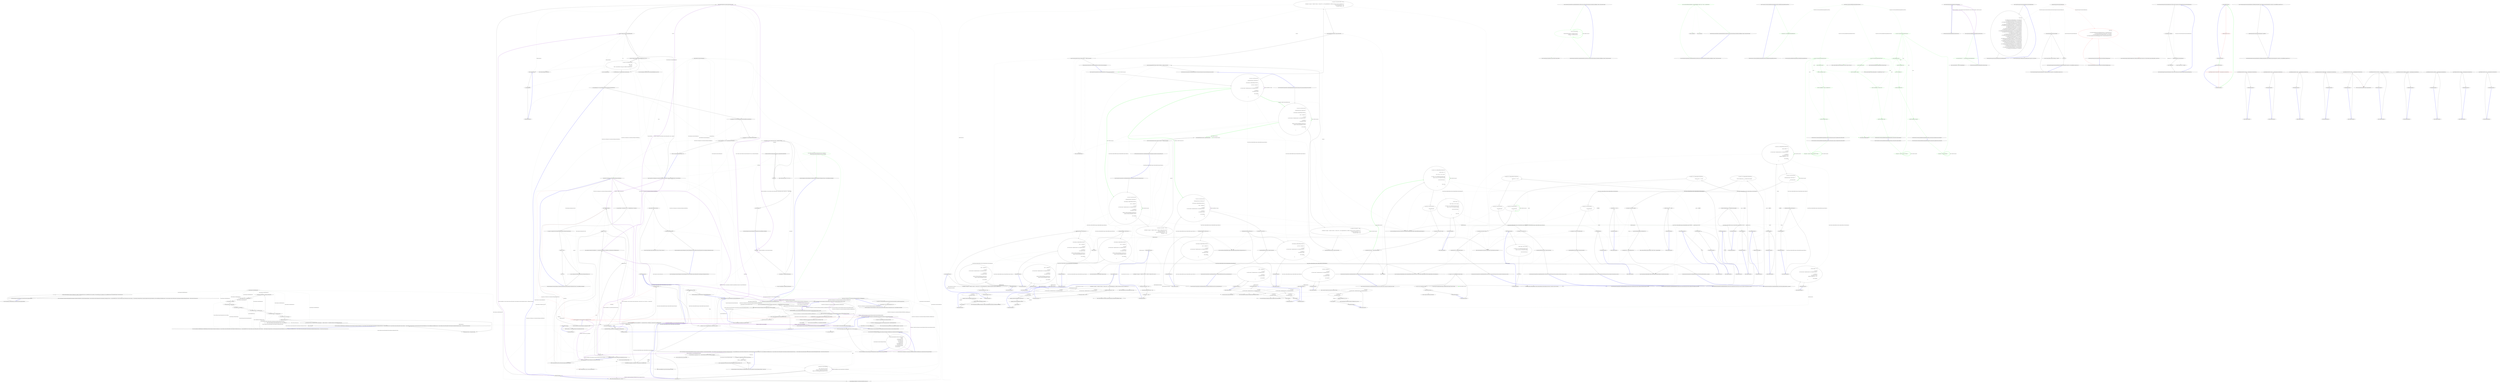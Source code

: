 digraph  {
n23 [label="Nancy.Diagnostics.DefaultDiagnostics", span=""];
n0 [label="Entry Nancy.Diagnostics.DefaultDiagnostics.DefaultDiagnostics(Nancy.Diagnostics.DiagnosticsConfiguration, System.Collections.Generic.IEnumerable<Nancy.Diagnostics.IDiagnosticsProvider>, Nancy.IRootPathProvider, System.Collections.Generic.IEnumerable<Nancy.ISerializer>, Nancy.Diagnostics.IRequestTracing, Nancy.Bootstrapper.NancyInternalConfiguration, Nancy.ModelBinding.IModelBinderLocator, System.Collections.Generic.IEnumerable<Nancy.Responses.Negotiation.IResponseProcessor>, Nancy.Culture.ICultureService)", span="24-24", cluster="Nancy.Diagnostics.DefaultDiagnostics.DefaultDiagnostics(Nancy.Diagnostics.DiagnosticsConfiguration, System.Collections.Generic.IEnumerable<Nancy.Diagnostics.IDiagnosticsProvider>, Nancy.IRootPathProvider, System.Collections.Generic.IEnumerable<Nancy.ISerializer>, Nancy.Diagnostics.IRequestTracing, Nancy.Bootstrapper.NancyInternalConfiguration, Nancy.ModelBinding.IModelBinderLocator, System.Collections.Generic.IEnumerable<Nancy.Responses.Negotiation.IResponseProcessor>, Nancy.Culture.ICultureService)"];
n1 [label="this.diagnosticsConfiguration = diagnosticsConfiguration", span="26-26", cluster="Nancy.Diagnostics.DefaultDiagnostics.DefaultDiagnostics(Nancy.Diagnostics.DiagnosticsConfiguration, System.Collections.Generic.IEnumerable<Nancy.Diagnostics.IDiagnosticsProvider>, Nancy.IRootPathProvider, System.Collections.Generic.IEnumerable<Nancy.ISerializer>, Nancy.Diagnostics.IRequestTracing, Nancy.Bootstrapper.NancyInternalConfiguration, Nancy.ModelBinding.IModelBinderLocator, System.Collections.Generic.IEnumerable<Nancy.Responses.Negotiation.IResponseProcessor>, Nancy.Culture.ICultureService)"];
n2 [label="this.rootPathProvider = rootPathProvider", span="27-27", cluster="Nancy.Diagnostics.DefaultDiagnostics.DefaultDiagnostics(Nancy.Diagnostics.DiagnosticsConfiguration, System.Collections.Generic.IEnumerable<Nancy.Diagnostics.IDiagnosticsProvider>, Nancy.IRootPathProvider, System.Collections.Generic.IEnumerable<Nancy.ISerializer>, Nancy.Diagnostics.IRequestTracing, Nancy.Bootstrapper.NancyInternalConfiguration, Nancy.ModelBinding.IModelBinderLocator, System.Collections.Generic.IEnumerable<Nancy.Responses.Negotiation.IResponseProcessor>, Nancy.Culture.ICultureService)"];
n3 [label="this.serializers = serializers", span="28-28", cluster="Nancy.Diagnostics.DefaultDiagnostics.DefaultDiagnostics(Nancy.Diagnostics.DiagnosticsConfiguration, System.Collections.Generic.IEnumerable<Nancy.Diagnostics.IDiagnosticsProvider>, Nancy.IRootPathProvider, System.Collections.Generic.IEnumerable<Nancy.ISerializer>, Nancy.Diagnostics.IRequestTracing, Nancy.Bootstrapper.NancyInternalConfiguration, Nancy.ModelBinding.IModelBinderLocator, System.Collections.Generic.IEnumerable<Nancy.Responses.Negotiation.IResponseProcessor>, Nancy.Culture.ICultureService)"];
n4 [label="this.requestTracing = requestTracing", span="29-29", cluster="Nancy.Diagnostics.DefaultDiagnostics.DefaultDiagnostics(Nancy.Diagnostics.DiagnosticsConfiguration, System.Collections.Generic.IEnumerable<Nancy.Diagnostics.IDiagnosticsProvider>, Nancy.IRootPathProvider, System.Collections.Generic.IEnumerable<Nancy.ISerializer>, Nancy.Diagnostics.IRequestTracing, Nancy.Bootstrapper.NancyInternalConfiguration, Nancy.ModelBinding.IModelBinderLocator, System.Collections.Generic.IEnumerable<Nancy.Responses.Negotiation.IResponseProcessor>, Nancy.Culture.ICultureService)"];
n5 [label="this.configuration = configuration", span="30-30", cluster="Nancy.Diagnostics.DefaultDiagnostics.DefaultDiagnostics(Nancy.Diagnostics.DiagnosticsConfiguration, System.Collections.Generic.IEnumerable<Nancy.Diagnostics.IDiagnosticsProvider>, Nancy.IRootPathProvider, System.Collections.Generic.IEnumerable<Nancy.ISerializer>, Nancy.Diagnostics.IRequestTracing, Nancy.Bootstrapper.NancyInternalConfiguration, Nancy.ModelBinding.IModelBinderLocator, System.Collections.Generic.IEnumerable<Nancy.Responses.Negotiation.IResponseProcessor>, Nancy.Culture.ICultureService)"];
n6 [label="this.modelBinderLocator = modelBinderLocator", span="31-31", cluster="Nancy.Diagnostics.DefaultDiagnostics.DefaultDiagnostics(Nancy.Diagnostics.DiagnosticsConfiguration, System.Collections.Generic.IEnumerable<Nancy.Diagnostics.IDiagnosticsProvider>, Nancy.IRootPathProvider, System.Collections.Generic.IEnumerable<Nancy.ISerializer>, Nancy.Diagnostics.IRequestTracing, Nancy.Bootstrapper.NancyInternalConfiguration, Nancy.ModelBinding.IModelBinderLocator, System.Collections.Generic.IEnumerable<Nancy.Responses.Negotiation.IResponseProcessor>, Nancy.Culture.ICultureService)"];
n7 [label="this.responseProcessors = responseProcessors", span="32-32", cluster="Nancy.Diagnostics.DefaultDiagnostics.DefaultDiagnostics(Nancy.Diagnostics.DiagnosticsConfiguration, System.Collections.Generic.IEnumerable<Nancy.Diagnostics.IDiagnosticsProvider>, Nancy.IRootPathProvider, System.Collections.Generic.IEnumerable<Nancy.ISerializer>, Nancy.Diagnostics.IRequestTracing, Nancy.Bootstrapper.NancyInternalConfiguration, Nancy.ModelBinding.IModelBinderLocator, System.Collections.Generic.IEnumerable<Nancy.Responses.Negotiation.IResponseProcessor>, Nancy.Culture.ICultureService)"];
n8 [label="this.cultureService = cultureService", span="33-33", cluster="Nancy.Diagnostics.DefaultDiagnostics.DefaultDiagnostics(Nancy.Diagnostics.DiagnosticsConfiguration, System.Collections.Generic.IEnumerable<Nancy.Diagnostics.IDiagnosticsProvider>, Nancy.IRootPathProvider, System.Collections.Generic.IEnumerable<Nancy.ISerializer>, Nancy.Diagnostics.IRequestTracing, Nancy.Bootstrapper.NancyInternalConfiguration, Nancy.ModelBinding.IModelBinderLocator, System.Collections.Generic.IEnumerable<Nancy.Responses.Negotiation.IResponseProcessor>, Nancy.Culture.ICultureService)"];
n9 [label="diagnosticProviders.Count() > 2", span="35-35", cluster="Nancy.Diagnostics.DefaultDiagnostics.DefaultDiagnostics(Nancy.Diagnostics.DiagnosticsConfiguration, System.Collections.Generic.IEnumerable<Nancy.Diagnostics.IDiagnosticsProvider>, Nancy.IRootPathProvider, System.Collections.Generic.IEnumerable<Nancy.ISerializer>, Nancy.Diagnostics.IRequestTracing, Nancy.Bootstrapper.NancyInternalConfiguration, Nancy.ModelBinding.IModelBinderLocator, System.Collections.Generic.IEnumerable<Nancy.Responses.Negotiation.IResponseProcessor>, Nancy.Culture.ICultureService)"];
n10 [label="this.diagnosticProviders = diagnosticProviders.Where(diagProv => diagProv.GetType() != typeof(Nancy.Diagnostics.TestingDiagnosticProvider))", span="37-37", cluster="Nancy.Diagnostics.DefaultDiagnostics.DefaultDiagnostics(Nancy.Diagnostics.DiagnosticsConfiguration, System.Collections.Generic.IEnumerable<Nancy.Diagnostics.IDiagnosticsProvider>, Nancy.IRootPathProvider, System.Collections.Generic.IEnumerable<Nancy.ISerializer>, Nancy.Diagnostics.IRequestTracing, Nancy.Bootstrapper.NancyInternalConfiguration, Nancy.ModelBinding.IModelBinderLocator, System.Collections.Generic.IEnumerable<Nancy.Responses.Negotiation.IResponseProcessor>, Nancy.Culture.ICultureService)"];
n11 [label="this.diagnosticProviders = diagnosticProviders", span="41-41", cluster="Nancy.Diagnostics.DefaultDiagnostics.DefaultDiagnostics(Nancy.Diagnostics.DiagnosticsConfiguration, System.Collections.Generic.IEnumerable<Nancy.Diagnostics.IDiagnosticsProvider>, Nancy.IRootPathProvider, System.Collections.Generic.IEnumerable<Nancy.ISerializer>, Nancy.Diagnostics.IRequestTracing, Nancy.Bootstrapper.NancyInternalConfiguration, Nancy.ModelBinding.IModelBinderLocator, System.Collections.Generic.IEnumerable<Nancy.Responses.Negotiation.IResponseProcessor>, Nancy.Culture.ICultureService)"];
n13 [label="Entry System.Collections.Generic.IEnumerable<TSource>.Count<TSource>()", span="0-0", cluster="System.Collections.Generic.IEnumerable<TSource>.Count<TSource>()"];
n12 [label="Exit Nancy.Diagnostics.DefaultDiagnostics.DefaultDiagnostics(Nancy.Diagnostics.DiagnosticsConfiguration, System.Collections.Generic.IEnumerable<Nancy.Diagnostics.IDiagnosticsProvider>, Nancy.IRootPathProvider, System.Collections.Generic.IEnumerable<Nancy.ISerializer>, Nancy.Diagnostics.IRequestTracing, Nancy.Bootstrapper.NancyInternalConfiguration, Nancy.ModelBinding.IModelBinderLocator, System.Collections.Generic.IEnumerable<Nancy.Responses.Negotiation.IResponseProcessor>, Nancy.Culture.ICultureService)", span="24-24", cluster="Nancy.Diagnostics.DefaultDiagnostics.DefaultDiagnostics(Nancy.Diagnostics.DiagnosticsConfiguration, System.Collections.Generic.IEnumerable<Nancy.Diagnostics.IDiagnosticsProvider>, Nancy.IRootPathProvider, System.Collections.Generic.IEnumerable<Nancy.ISerializer>, Nancy.Diagnostics.IRequestTracing, Nancy.Bootstrapper.NancyInternalConfiguration, Nancy.ModelBinding.IModelBinderLocator, System.Collections.Generic.IEnumerable<Nancy.Responses.Negotiation.IResponseProcessor>, Nancy.Culture.ICultureService)"];
n14 [label="Entry Unk.Where", span="", cluster="Unk.Where"];
n15 [label="Entry lambda expression", span="37-37", cluster="lambda expression"];
n16 [label="diagProv.GetType() != typeof(Nancy.Diagnostics.TestingDiagnosticProvider)", span="37-37", cluster="lambda expression"];
n17 [label="Exit lambda expression", span="37-37", cluster="lambda expression"];
n18 [label="Entry object.GetType()", span="0-0", cluster="object.GetType()"];
n19 [label="Entry Nancy.Diagnostics.DefaultDiagnostics.Initialize(Nancy.Bootstrapper.IPipelines)", span="49-49", cluster="Nancy.Diagnostics.DefaultDiagnostics.Initialize(Nancy.Bootstrapper.IPipelines)"];
n20 [label="DiagnosticsHook.Enable(this.diagnosticsConfiguration, pipelines, this.diagnosticProviders, this.rootPathProvider, this.serializers, this.requestTracing, this.configuration, this.modelBinderLocator, this.responseProcessors, this.cultureService)", span="51-51", cluster="Nancy.Diagnostics.DefaultDiagnostics.Initialize(Nancy.Bootstrapper.IPipelines)"];
n21 [label="Exit Nancy.Diagnostics.DefaultDiagnostics.Initialize(Nancy.Bootstrapper.IPipelines)", span="49-49", cluster="Nancy.Diagnostics.DefaultDiagnostics.Initialize(Nancy.Bootstrapper.IPipelines)"];
n22 [label="Entry Nancy.Diagnostics.DiagnosticsHook.Enable(Nancy.Diagnostics.DiagnosticsConfiguration, Nancy.Bootstrapper.IPipelines, System.Collections.Generic.IEnumerable<Nancy.Diagnostics.IDiagnosticsProvider>, Nancy.IRootPathProvider, System.Collections.Generic.IEnumerable<Nancy.ISerializer>, Nancy.Diagnostics.IRequestTracing, Nancy.Bootstrapper.NancyInternalConfiguration, Nancy.ModelBinding.IModelBinderLocator, System.Collections.Generic.IEnumerable<Nancy.Responses.Negotiation.IResponseProcessor>, Nancy.Culture.ICultureService)", span="25-25", cluster="Nancy.Diagnostics.DiagnosticsHook.Enable(Nancy.Diagnostics.DiagnosticsConfiguration, Nancy.Bootstrapper.IPipelines, System.Collections.Generic.IEnumerable<Nancy.Diagnostics.IDiagnosticsProvider>, Nancy.IRootPathProvider, System.Collections.Generic.IEnumerable<Nancy.ISerializer>, Nancy.Diagnostics.IRequestTracing, Nancy.Bootstrapper.NancyInternalConfiguration, Nancy.ModelBinding.IModelBinderLocator, System.Collections.Generic.IEnumerable<Nancy.Responses.Negotiation.IResponseProcessor>, Nancy.Culture.ICultureService)"];
m0_126 [label="Entry string.Contains(string)", span="0-0", cluster="string.Contains(string)", file="ContentNegotiationFixture.cs"];
m0_8 [label="Entry Nancy.Testing.Browser.Get(string, System.Action<Nancy.Testing.BrowserContext>)", span="59-59", cluster="Nancy.Testing.Browser.Get(string, System.Action<Nancy.Testing.BrowserContext>)", file="ContentNegotiationFixture.cs"];
m0_9 [label="Entry Unk.Equal", span="", cluster="Unk.Equal", file="ContentNegotiationFixture.cs"];
m0_95 [label="Entry Nancy.Responses.Negotiation.NegotiationContext.NegotiationContext()", span="14-14", cluster="Nancy.Responses.Negotiation.NegotiationContext.NegotiationContext()", file="ContentNegotiationFixture.cs"];
m0_97 [label="Entry Nancy.Responses.Negotiation.Negotiator.WithHeader(string, string)", span="16-16", cluster="Nancy.Responses.Negotiation.Negotiator.WithHeader(string, string)", file="ContentNegotiationFixture.cs"];
m0_198 [label="Entry Nancy.Tests.Functional.Tests.ContentNegotiationFixture.TestProcessor.CanProcess(Nancy.Responses.Negotiation.MediaRange, dynamic, Nancy.NancyContext)", span="308-308", cluster="Nancy.Tests.Functional.Tests.ContentNegotiationFixture.TestProcessor.CanProcess(Nancy.Responses.Negotiation.MediaRange, dynamic, Nancy.NancyContext)", file="ContentNegotiationFixture.cs"];
m0_199 [label="return new ProcessorMatch\r\n                           {\r\n                               RequestedContentTypeResult = MatchResult.DontCare,\r\n                               ModelResult = MatchResult.DontCare\r\n                           };", span="310-314", cluster="Nancy.Tests.Functional.Tests.ContentNegotiationFixture.TestProcessor.CanProcess(Nancy.Responses.Negotiation.MediaRange, dynamic, Nancy.NancyContext)", color=green, community=0, file="ContentNegotiationFixture.cs"];
m0_200 [label="Exit Nancy.Tests.Functional.Tests.ContentNegotiationFixture.TestProcessor.CanProcess(Nancy.Responses.Negotiation.MediaRange, dynamic, Nancy.NancyContext)", span="308-308", cluster="Nancy.Tests.Functional.Tests.ContentNegotiationFixture.TestProcessor.CanProcess(Nancy.Responses.Negotiation.MediaRange, dynamic, Nancy.NancyContext)", file="ContentNegotiationFixture.cs"];
m0_150 [label="Entry Nancy.Tests.Functional.Tests.ContentNegotiationFixture.Should_boost_html_priority_if_set_to_the_same_priority_as_others()", span="216-216", cluster="Nancy.Tests.Functional.Tests.ContentNegotiationFixture.Should_boost_html_priority_if_set_to_the_same_priority_as_others()", file="ContentNegotiationFixture.cs"];
m0_151 [label="var browser = new Browser(with =>\r\n            {\r\n                with.ResponseProcessor<TestProcessor>();\r\n\r\n                with.Module(new ConfigurableNancyModule(x =>\r\n                {\r\n                    x.Get(''/'', parameters =>\r\n                    {\r\n                        var context =\r\n                            new NancyContext { NegotiationContext = new NegotiationContext() };\r\n\r\n                        var negotiator =\r\n                            new Negotiator(context);\r\n\r\n                        negotiator.WithAllowedMediaRange(''application/xml'');\r\n                        negotiator.WithAllowedMediaRange(''text/html'');\r\n\r\n                        return negotiator;\r\n                    });\r\n                }));\r\n            })", span="219-239", cluster="Nancy.Tests.Functional.Tests.ContentNegotiationFixture.Should_boost_html_priority_if_set_to_the_same_priority_as_others()", file="ContentNegotiationFixture.cs"];
m0_152 [label="var response = browser.Get(''/'', with =>\r\n            {\r\n                with.Header(''User-Agent'', ''Mozilla/5.0 (Windows; U; Windows NT 5.1; ru-RU) AppleWebKit/533.19.4 (KHTML, like Gecko) Version/5.0.3 Safari/533.19.4'');\r\n                with.Accept(''application/xml'', 0.9m);\r\n                with.Accept(''text/html'', 0.9m);\r\n            })", span="242-247", cluster="Nancy.Tests.Functional.Tests.ContentNegotiationFixture.Should_boost_html_priority_if_set_to_the_same_priority_as_others()", file="ContentNegotiationFixture.cs"];
m0_153 [label="Assert.Equal(HttpStatusCode.OK, response.StatusCode)", span="250-250", cluster="Nancy.Tests.Functional.Tests.ContentNegotiationFixture.Should_boost_html_priority_if_set_to_the_same_priority_as_others()", file="ContentNegotiationFixture.cs"];
m0_154 [label="Assert.True(response.Body.AsString().Contains(''text/html''), ''Media type mismatch'')", span="251-251", cluster="Nancy.Tests.Functional.Tests.ContentNegotiationFixture.Should_boost_html_priority_if_set_to_the_same_priority_as_others()", file="ContentNegotiationFixture.cs"];
m0_155 [label="Exit Nancy.Tests.Functional.Tests.ContentNegotiationFixture.Should_boost_html_priority_if_set_to_the_same_priority_as_others()", span="216-216", cluster="Nancy.Tests.Functional.Tests.ContentNegotiationFixture.Should_boost_html_priority_if_set_to_the_same_priority_as_others()", file="ContentNegotiationFixture.cs"];
m0_175 [label="Entry Nancy.Tests.Functional.Tests.ContentNegotiationFixture.Should_override_with_extension()", span="255-255", cluster="Nancy.Tests.Functional.Tests.ContentNegotiationFixture.Should_override_with_extension()", file="ContentNegotiationFixture.cs"];
m0_176 [label="var browser = new Browser(with =>\r\n            {\r\n                with.ResponseProcessor<TestProcessor>();\r\n\r\n                with.Module(new ConfigurableNancyModule(x =>\r\n                {\r\n                    x.Get(''/test'', parameters =>\r\n                    {\r\n                        var context =\r\n                            new NancyContext { NegotiationContext = new NegotiationContext() };\r\n\r\n                        var negotiator =\r\n                            new Negotiator(context);\r\n\r\n                        return negotiator;\r\n                    });\r\n                }));\r\n            })", span="258-275", cluster="Nancy.Tests.Functional.Tests.ContentNegotiationFixture.Should_override_with_extension()", file="ContentNegotiationFixture.cs"];
m0_177 [label="var response = browser.Get(''/test.foo'', with =>\r\n            {\r\n                with.Header(''User-Agent'', ''Mozilla/5.0 (Windows; U; Windows NT 5.1; ru-RU) AppleWebKit/533.19.4 (KHTML, like Gecko) Version/5.0.3 Safari/533.19.4'');\r\n                with.Accept(''application/xml'', 0.9m);\r\n                with.Accept(''text/html'', 0.9m);\r\n            })", span="278-283", cluster="Nancy.Tests.Functional.Tests.ContentNegotiationFixture.Should_override_with_extension()", file="ContentNegotiationFixture.cs"];
m0_178 [label="Assert.Equal(HttpStatusCode.OK, response.StatusCode)", span="286-286", cluster="Nancy.Tests.Functional.Tests.ContentNegotiationFixture.Should_override_with_extension()", file="ContentNegotiationFixture.cs"];
m0_179 [label="Assert.True(response.Body.AsString().Contains(''foo/bar''), ''Media type mismatch'')", span="287-287", cluster="Nancy.Tests.Functional.Tests.ContentNegotiationFixture.Should_override_with_extension()", file="ContentNegotiationFixture.cs"];
m0_180 [label="Exit Nancy.Tests.Functional.Tests.ContentNegotiationFixture.Should_override_with_extension()", span="255-255", cluster="Nancy.Tests.Functional.Tests.ContentNegotiationFixture.Should_override_with_extension()", file="ContentNegotiationFixture.cs"];
m0_7 [label="Entry Nancy.Testing.Browser.Browser(System.Action<Nancy.Testing.ConfigurableBootstrapper.ConfigurableBoostrapperConfigurator>)", span="26-26", cluster="Nancy.Testing.Browser.Browser(System.Action<Nancy.Testing.ConfigurableBootstrapper.ConfigurableBoostrapperConfigurator>)", file="ContentNegotiationFixture.cs"];
m0_6 [label="Entry Nancy.Testing.ConfigurableNancyModule.ConfigurableNancyModule(System.Action<Nancy.Testing.ConfigurableNancyModule.ConfigurableNancyModuleConfigurator>)", span="20-20", cluster="Nancy.Testing.ConfigurableNancyModule.ConfigurableNancyModule(System.Action<Nancy.Testing.ConfigurableNancyModule.ConfigurableNancyModuleConfigurator>)", file="ContentNegotiationFixture.cs"];
m0_149 [label="Entry Nancy.Testing.BrowserContext.Accept(Nancy.Responses.Negotiation.MediaRange, decimal)", span="155-155", cluster="Nancy.Testing.BrowserContext.Accept(Nancy.Responses.Negotiation.MediaRange, decimal)", file="ContentNegotiationFixture.cs"];
m0_27 [label="Entry Nancy.Testing.BrowserResponseBodyWrapper.AsString()", span="30-30", cluster="Nancy.Testing.BrowserResponseBodyWrapper.AsString()", file="ContentNegotiationFixture.cs"];
m0_103 [label="Entry Nancy.Tests.Functional.Tests.ContentNegotiationFixture.Should_apply_default_accept_when_no_accept_header_sent()", span="146-146", cluster="Nancy.Tests.Functional.Tests.ContentNegotiationFixture.Should_apply_default_accept_when_no_accept_header_sent()", file="ContentNegotiationFixture.cs"];
m0_104 [label="var browser = new Browser(with =>\r\n            {\r\n                with.ResponseProcessor<TestProcessor>();\r\n\r\n                with.Module(new ConfigurableNancyModule(x =>\r\n                {\r\n                    x.Get(''/'', parameters =>\r\n                    {\r\n                        var context =\r\n                            new NancyContext { NegotiationContext = new NegotiationContext() };\r\n\r\n                        var negotiator =\r\n                            new Negotiator(context);\r\n\r\n                        return negotiator;\r\n                    });\r\n                }));\r\n            })", span="149-166", cluster="Nancy.Tests.Functional.Tests.ContentNegotiationFixture.Should_apply_default_accept_when_no_accept_header_sent()", file="ContentNegotiationFixture.cs"];
m0_105 [label="var response = browser.Get(''/'')", span="169-169", cluster="Nancy.Tests.Functional.Tests.ContentNegotiationFixture.Should_apply_default_accept_when_no_accept_header_sent()", file="ContentNegotiationFixture.cs"];
m0_106 [label="Assert.Equal(HttpStatusCode.OK, response.StatusCode)", span="172-172", cluster="Nancy.Tests.Functional.Tests.ContentNegotiationFixture.Should_apply_default_accept_when_no_accept_header_sent()", file="ContentNegotiationFixture.cs"];
m0_107 [label="Exit Nancy.Tests.Functional.Tests.ContentNegotiationFixture.Should_apply_default_accept_when_no_accept_header_sent()", span="146-146", cluster="Nancy.Tests.Functional.Tests.ContentNegotiationFixture.Should_apply_default_accept_when_no_accept_header_sent()", file="ContentNegotiationFixture.cs"];
m0_0 [label="Entry Nancy.Tests.Functional.Tests.ContentNegotiationFixture.Should_return_int_value_from_get_route_as_response_with_status_code_set_to_value()", span="15-15", cluster="Nancy.Tests.Functional.Tests.ContentNegotiationFixture.Should_return_int_value_from_get_route_as_response_with_status_code_set_to_value()", file="ContentNegotiationFixture.cs"];
m0_1 [label="var module = new ConfigurableNancyModule(with =>\r\n            {\r\n                with.Get(''/int'', x => 200);\r\n            })", span="18-21", cluster="Nancy.Tests.Functional.Tests.ContentNegotiationFixture.Should_return_int_value_from_get_route_as_response_with_status_code_set_to_value()", file="ContentNegotiationFixture.cs"];
m0_2 [label="var browser = new Browser(with =>\r\n            {\r\n                with.Module(module);\r\n            })", span="23-26", cluster="Nancy.Tests.Functional.Tests.ContentNegotiationFixture.Should_return_int_value_from_get_route_as_response_with_status_code_set_to_value()", file="ContentNegotiationFixture.cs"];
m0_3 [label="var response = browser.Get(''/int'')", span="29-29", cluster="Nancy.Tests.Functional.Tests.ContentNegotiationFixture.Should_return_int_value_from_get_route_as_response_with_status_code_set_to_value()", file="ContentNegotiationFixture.cs"];
m0_4 [label="Assert.Equal((HttpStatusCode)200, response.StatusCode)", span="32-32", cluster="Nancy.Tests.Functional.Tests.ContentNegotiationFixture.Should_return_int_value_from_get_route_as_response_with_status_code_set_to_value()", file="ContentNegotiationFixture.cs"];
m0_5 [label="Exit Nancy.Tests.Functional.Tests.ContentNegotiationFixture.Should_return_int_value_from_get_route_as_response_with_status_code_set_to_value()", span="15-15", cluster="Nancy.Tests.Functional.Tests.ContentNegotiationFixture.Should_return_int_value_from_get_route_as_response_with_status_code_set_to_value()", file="ContentNegotiationFixture.cs"];
m0_20 [label="Entry Nancy.Testing.ConfigurableBootstrapper.ConfigurableBoostrapperConfigurator.Module(Nancy.NancyModule)", span="794-794", cluster="Nancy.Testing.ConfigurableBootstrapper.ConfigurableBoostrapperConfigurator.Module(Nancy.NancyModule)", file="ContentNegotiationFixture.cs"];
m0_71 [label="Entry System.IO.StreamWriter.StreamWriter(System.IO.Stream)", span="0-0", cluster="System.IO.StreamWriter.StreamWriter(System.IO.Stream)", file="ContentNegotiationFixture.cs"];
m0_52 [label="Entry Nancy.Tests.Functional.Tests.ContentNegotiationFixture.Should_return_action_value_as_response_with_content_set_as_value()", span="78-78", cluster="Nancy.Tests.Functional.Tests.ContentNegotiationFixture.Should_return_action_value_as_response_with_content_set_as_value()", file="ContentNegotiationFixture.cs"];
m0_53 [label="var module = new ConfigurableNancyModule(with =>\r\n            {\r\n                with.Get(''/action'', x =>\r\n                {\r\n                    Action<Stream> result = stream =>\r\n                    {\r\n                        var wrapper = new UnclosableStreamWrapper(stream);\r\n                        using (var writer = new StreamWriter(wrapper))\r\n                        {\r\n                            writer.Write(''Hiya Nancy!'');\r\n                        }\r\n                    };\r\n\r\n                    return result;\r\n                });\r\n            })", span="81-96", cluster="Nancy.Tests.Functional.Tests.ContentNegotiationFixture.Should_return_action_value_as_response_with_content_set_as_value()", file="ContentNegotiationFixture.cs"];
m0_54 [label="var browser = new Browser(with =>\r\n            {\r\n                with.Module(module);\r\n            })", span="98-101", cluster="Nancy.Tests.Functional.Tests.ContentNegotiationFixture.Should_return_action_value_as_response_with_content_set_as_value()", file="ContentNegotiationFixture.cs"];
m0_55 [label="var response = browser.Get(''/action'')", span="104-104", cluster="Nancy.Tests.Functional.Tests.ContentNegotiationFixture.Should_return_action_value_as_response_with_content_set_as_value()", file="ContentNegotiationFixture.cs"];
m0_56 [label="Assert.Equal(''Hiya Nancy!'', response.Body.AsString())", span="107-107", cluster="Nancy.Tests.Functional.Tests.ContentNegotiationFixture.Should_return_action_value_as_response_with_content_set_as_value()", file="ContentNegotiationFixture.cs"];
m0_57 [label="Exit Nancy.Tests.Functional.Tests.ContentNegotiationFixture.Should_return_action_value_as_response_with_content_set_as_value()", span="78-78", cluster="Nancy.Tests.Functional.Tests.ContentNegotiationFixture.Should_return_action_value_as_response_with_content_set_as_value()", file="ContentNegotiationFixture.cs"];
m0_141 [label="Entry Nancy.Responses.Negotiation.Negotiator.WithAllowedMediaRange(Nancy.Responses.Negotiation.MediaRange)", span="74-74", cluster="Nancy.Responses.Negotiation.Negotiator.WithAllowedMediaRange(Nancy.Responses.Negotiation.MediaRange)", file="ContentNegotiationFixture.cs"];
m0_37 [label="Entry Nancy.Tests.Functional.Tests.ContentNegotiationFixture.Should_return_httpstatuscode_value_from_get_route_as_response_with_content_set_as_value()", span="57-57", cluster="Nancy.Tests.Functional.Tests.ContentNegotiationFixture.Should_return_httpstatuscode_value_from_get_route_as_response_with_content_set_as_value()", file="ContentNegotiationFixture.cs"];
m0_38 [label="var module = new ConfigurableNancyModule(with =>\r\n            {\r\n                with.Get(''/httpstatuscode'', x => HttpStatusCode.Accepted);\r\n            })", span="60-63", cluster="Nancy.Tests.Functional.Tests.ContentNegotiationFixture.Should_return_httpstatuscode_value_from_get_route_as_response_with_content_set_as_value()", file="ContentNegotiationFixture.cs"];
m0_39 [label="var browser = new Browser(with =>\r\n            {\r\n                with.Module(module);\r\n            })", span="65-68", cluster="Nancy.Tests.Functional.Tests.ContentNegotiationFixture.Should_return_httpstatuscode_value_from_get_route_as_response_with_content_set_as_value()", file="ContentNegotiationFixture.cs"];
m0_40 [label="var response = browser.Get(''/httpstatuscode'')", span="71-71", cluster="Nancy.Tests.Functional.Tests.ContentNegotiationFixture.Should_return_httpstatuscode_value_from_get_route_as_response_with_content_set_as_value()", file="ContentNegotiationFixture.cs"];
m0_41 [label="Assert.Equal(HttpStatusCode.Accepted, response.StatusCode)", span="74-74", cluster="Nancy.Tests.Functional.Tests.ContentNegotiationFixture.Should_return_httpstatuscode_value_from_get_route_as_response_with_content_set_as_value()", file="ContentNegotiationFixture.cs"];
m0_42 [label="Exit Nancy.Tests.Functional.Tests.ContentNegotiationFixture.Should_return_httpstatuscode_value_from_get_route_as_response_with_content_set_as_value()", span="57-57", cluster="Nancy.Tests.Functional.Tests.ContentNegotiationFixture.Should_return_httpstatuscode_value_from_get_route_as_response_with_content_set_as_value()", file="ContentNegotiationFixture.cs"];
m0_83 [label="Entry System.Collections.Generic.IDictionary<TKey, TValue>.ContainsKey(TKey)", span="0-0", cluster="System.Collections.Generic.IDictionary<TKey, TValue>.ContainsKey(TKey)", file="ContentNegotiationFixture.cs"];
m0_94 [label="Entry Nancy.NancyContext.NancyContext()", span="20-20", cluster="Nancy.NancyContext.NancyContext()", file="ContentNegotiationFixture.cs"];
m0_188 [label="Entry lambda expression", span="264-273", cluster="lambda expression", file="ContentNegotiationFixture.cs"];
m0_11 [label="with.Get(''/int'', x => 200)", span="20-20", cluster="lambda expression", file="ContentNegotiationFixture.cs"];
m0_18 [label="with.Module(module)", span="25-25", cluster="lambda expression", file="ContentNegotiationFixture.cs"];
m0_10 [label="Entry lambda expression", span="18-21", cluster="lambda expression", file="ContentNegotiationFixture.cs"];
m0_12 [label="Exit lambda expression", span="18-21", cluster="lambda expression", file="ContentNegotiationFixture.cs"];
m0_14 [label="Entry lambda expression", span="20-20", cluster="lambda expression", file="ContentNegotiationFixture.cs"];
m0_15 [label=200, span="20-20", cluster="lambda expression", file="ContentNegotiationFixture.cs"];
m0_16 [label="Exit lambda expression", span="20-20", cluster="lambda expression", file="ContentNegotiationFixture.cs"];
m0_17 [label="Entry lambda expression", span="23-26", cluster="lambda expression", file="ContentNegotiationFixture.cs"];
m0_19 [label="Exit lambda expression", span="23-26", cluster="lambda expression", file="ContentNegotiationFixture.cs"];
m0_29 [label="with.Get(''/string'', x => ''hello'')", span="41-41", cluster="lambda expression", file="ContentNegotiationFixture.cs"];
m0_35 [label="with.Module(module)", span="46-46", cluster="lambda expression", file="ContentNegotiationFixture.cs"];
m0_28 [label="Entry lambda expression", span="39-42", cluster="lambda expression", file="ContentNegotiationFixture.cs"];
m0_30 [label="Exit lambda expression", span="39-42", cluster="lambda expression", file="ContentNegotiationFixture.cs"];
m0_31 [label="Entry lambda expression", span="41-41", cluster="lambda expression", file="ContentNegotiationFixture.cs"];
m0_32 [label="''hello''", span="41-41", cluster="lambda expression", file="ContentNegotiationFixture.cs"];
m0_33 [label="Exit lambda expression", span="41-41", cluster="lambda expression", file="ContentNegotiationFixture.cs"];
m0_34 [label="Entry lambda expression", span="44-47", cluster="lambda expression", file="ContentNegotiationFixture.cs"];
m0_36 [label="Exit lambda expression", span="44-47", cluster="lambda expression", file="ContentNegotiationFixture.cs"];
m0_44 [label="with.Get(''/httpstatuscode'', x => HttpStatusCode.Accepted)", span="62-62", cluster="lambda expression", file="ContentNegotiationFixture.cs"];
m0_50 [label="with.Module(module)", span="67-67", cluster="lambda expression", file="ContentNegotiationFixture.cs"];
m0_43 [label="Entry lambda expression", span="60-63", cluster="lambda expression", file="ContentNegotiationFixture.cs"];
m0_45 [label="Exit lambda expression", span="60-63", cluster="lambda expression", file="ContentNegotiationFixture.cs"];
m0_46 [label="Entry lambda expression", span="62-62", cluster="lambda expression", file="ContentNegotiationFixture.cs"];
m0_47 [label="HttpStatusCode.Accepted", span="62-62", cluster="lambda expression", file="ContentNegotiationFixture.cs"];
m0_48 [label="Exit lambda expression", span="62-62", cluster="lambda expression", file="ContentNegotiationFixture.cs"];
m0_49 [label="Entry lambda expression", span="65-68", cluster="lambda expression", file="ContentNegotiationFixture.cs"];
m0_51 [label="Exit lambda expression", span="65-68", cluster="lambda expression", file="ContentNegotiationFixture.cs"];
m0_59 [label="with.Get(''/action'', x =>\r\n                {\r\n                    Action<Stream> result = stream =>\r\n                    {\r\n                        var wrapper = new UnclosableStreamWrapper(stream);\r\n                        using (var writer = new StreamWriter(wrapper))\r\n                        {\r\n                            writer.Write(''Hiya Nancy!'');\r\n                        }\r\n                    };\r\n\r\n                    return result;\r\n                })", span="83-95", cluster="lambda expression", file="ContentNegotiationFixture.cs"];
m0_74 [label="with.Module(module)", span="100-100", cluster="lambda expression", file="ContentNegotiationFixture.cs"];
m0_58 [label="Entry lambda expression", span="81-96", cluster="lambda expression", file="ContentNegotiationFixture.cs"];
m0_60 [label="Exit lambda expression", span="81-96", cluster="lambda expression", file="ContentNegotiationFixture.cs"];
m0_61 [label="Entry lambda expression", span="83-95", cluster="lambda expression", file="ContentNegotiationFixture.cs"];
m0_62 [label="Action<Stream> result = stream =>\r\n                    {\r\n                        var wrapper = new UnclosableStreamWrapper(stream);\r\n                        using (var writer = new StreamWriter(wrapper))\r\n                        {\r\n                            writer.Write(''Hiya Nancy!'');\r\n                        }\r\n                    }", span="85-92", cluster="lambda expression", file="ContentNegotiationFixture.cs"];
m0_63 [label="return result;", span="94-94", cluster="lambda expression", file="ContentNegotiationFixture.cs"];
m0_66 [label="var wrapper = new UnclosableStreamWrapper(stream)", span="87-87", cluster="lambda expression", file="ContentNegotiationFixture.cs"];
m0_64 [label="Exit lambda expression", span="83-95", cluster="lambda expression", file="ContentNegotiationFixture.cs"];
m0_65 [label="Entry lambda expression", span="85-92", cluster="lambda expression", file="ContentNegotiationFixture.cs"];
m0_67 [label="var writer = new StreamWriter(wrapper)", span="88-88", cluster="lambda expression", file="ContentNegotiationFixture.cs"];
m0_68 [label="writer.Write(''Hiya Nancy!'')", span="90-90", cluster="lambda expression", file="ContentNegotiationFixture.cs"];
m0_69 [label="Exit lambda expression", span="85-92", cluster="lambda expression", file="ContentNegotiationFixture.cs"];
m0_73 [label="Entry lambda expression", span="98-101", cluster="lambda expression", file="ContentNegotiationFixture.cs"];
m0_75 [label="Exit lambda expression", span="98-101", cluster="lambda expression", file="ContentNegotiationFixture.cs"];
m0_86 [label="with.Get(''/headers'', x =>\r\n                {\r\n                    var context =\r\n                        new NancyContext { NegotiationContext = new NegotiationContext() };\r\n\r\n                    var negotiator =\r\n                        new Negotiator(context);\r\n                    negotiator.WithHeader(''foo'', ''bar'');\r\n\r\n                    return negotiator;\r\n                })", span="117-127", cluster="lambda expression", file="ContentNegotiationFixture.cs"];
m0_100 [label="with.Module(module)", span="134-134", cluster="lambda expression", file="ContentNegotiationFixture.cs"];
m0_99 [label="with.ResponseProcessor<TestProcessor>()", span="132-132", cluster="lambda expression", file="ContentNegotiationFixture.cs"];
m0_85 [label="Entry lambda expression", span="115-128", cluster="lambda expression", file="ContentNegotiationFixture.cs"];
m0_87 [label="Exit lambda expression", span="115-128", cluster="lambda expression", file="ContentNegotiationFixture.cs"];
m0_88 [label="Entry lambda expression", span="117-127", cluster="lambda expression", file="ContentNegotiationFixture.cs"];
m0_89 [label="var context =\r\n                        new NancyContext { NegotiationContext = new NegotiationContext() }", span="119-120", cluster="lambda expression", file="ContentNegotiationFixture.cs"];
m0_90 [label="var negotiator =\r\n                        new Negotiator(context)", span="122-123", cluster="lambda expression", file="ContentNegotiationFixture.cs"];
m0_91 [label="negotiator.WithHeader(''foo'', ''bar'')", span="124-124", cluster="lambda expression", file="ContentNegotiationFixture.cs"];
m0_92 [label="return negotiator;", span="126-126", cluster="lambda expression", file="ContentNegotiationFixture.cs"];
m0_93 [label="Exit lambda expression", span="117-127", cluster="lambda expression", file="ContentNegotiationFixture.cs"];
m0_98 [label="Entry lambda expression", span="130-135", cluster="lambda expression", file="ContentNegotiationFixture.cs"];
m0_101 [label="Exit lambda expression", span="130-135", cluster="lambda expression", file="ContentNegotiationFixture.cs"];
m0_109 [label="with.ResponseProcessor<TestProcessor>()", span="151-151", cluster="lambda expression", file="ContentNegotiationFixture.cs"];
m0_110 [label="with.Module(new ConfigurableNancyModule(x =>\r\n                {\r\n                    x.Get(''/'', parameters =>\r\n                    {\r\n                        var context =\r\n                            new NancyContext { NegotiationContext = new NegotiationContext() };\r\n\r\n                        var negotiator =\r\n                            new Negotiator(context);\r\n\r\n                        return negotiator;\r\n                    });\r\n                }))", span="153-165", cluster="lambda expression", file="ContentNegotiationFixture.cs"];
m0_108 [label="Entry lambda expression", span="149-166", cluster="lambda expression", file="ContentNegotiationFixture.cs"];
m0_111 [label="Exit lambda expression", span="149-166", cluster="lambda expression", file="ContentNegotiationFixture.cs"];
m0_113 [label="x.Get(''/'', parameters =>\r\n                    {\r\n                        var context =\r\n                            new NancyContext { NegotiationContext = new NegotiationContext() };\r\n\r\n                        var negotiator =\r\n                            new Negotiator(context);\r\n\r\n                        return negotiator;\r\n                    })", span="155-164", cluster="lambda expression", file="ContentNegotiationFixture.cs"];
m0_112 [label="Entry lambda expression", span="153-165", cluster="lambda expression", file="ContentNegotiationFixture.cs"];
m0_114 [label="Exit lambda expression", span="153-165", cluster="lambda expression", file="ContentNegotiationFixture.cs"];
m0_115 [label="Entry lambda expression", span="155-164", cluster="lambda expression", file="ContentNegotiationFixture.cs"];
m0_116 [label="var context =\r\n                            new NancyContext { NegotiationContext = new NegotiationContext() }", span="157-158", cluster="lambda expression", file="ContentNegotiationFixture.cs"];
m0_117 [label="var negotiator =\r\n                            new Negotiator(context)", span="160-161", cluster="lambda expression", file="ContentNegotiationFixture.cs"];
m0_118 [label="return negotiator;", span="163-163", cluster="lambda expression", file="ContentNegotiationFixture.cs"];
m0_119 [label="Exit lambda expression", span="155-164", cluster="lambda expression", file="ContentNegotiationFixture.cs"];
m0_128 [label="with.ResponseProcessor<TestProcessor>()", span="181-181", cluster="lambda expression", file="ContentNegotiationFixture.cs"];
m0_129 [label="with.Module(new ConfigurableNancyModule(x =>\r\n                {\r\n                    x.Get(''/'', parameters =>\r\n                    {\r\n                        var context =\r\n                            new NancyContext { NegotiationContext = new NegotiationContext() };\r\n\r\n                        var negotiator =\r\n                            new Negotiator(context);\r\n\r\n                        negotiator.WithAllowedMediaRange(''application/xml'');\r\n                        negotiator.WithAllowedMediaRange(''text/html'');\r\n\r\n                        return negotiator;\r\n                    });\r\n                }))", span="183-198", cluster="lambda expression", file="ContentNegotiationFixture.cs"];
m0_142 [label="Entry lambda expression", span="202-208", cluster="lambda expression", file="ContentNegotiationFixture.cs"];
m0_127 [label="Entry lambda expression", span="179-199", cluster="lambda expression", file="ContentNegotiationFixture.cs"];
m0_130 [label="Exit lambda expression", span="179-199", cluster="lambda expression", file="ContentNegotiationFixture.cs"];
m0_132 [label="x.Get(''/'', parameters =>\r\n                    {\r\n                        var context =\r\n                            new NancyContext { NegotiationContext = new NegotiationContext() };\r\n\r\n                        var negotiator =\r\n                            new Negotiator(context);\r\n\r\n                        negotiator.WithAllowedMediaRange(''application/xml'');\r\n                        negotiator.WithAllowedMediaRange(''text/html'');\r\n\r\n                        return negotiator;\r\n                    })", span="185-197", cluster="lambda expression", file="ContentNegotiationFixture.cs"];
m0_131 [label="Entry lambda expression", span="183-198", cluster="lambda expression", file="ContentNegotiationFixture.cs"];
m0_133 [label="Exit lambda expression", span="183-198", cluster="lambda expression", file="ContentNegotiationFixture.cs"];
m0_134 [label="Entry lambda expression", span="185-197", cluster="lambda expression", file="ContentNegotiationFixture.cs"];
m0_135 [label="var context =\r\n                            new NancyContext { NegotiationContext = new NegotiationContext() }", span="187-188", cluster="lambda expression", file="ContentNegotiationFixture.cs"];
m0_136 [label="var negotiator =\r\n                            new Negotiator(context)", span="190-191", cluster="lambda expression", file="ContentNegotiationFixture.cs"];
m0_137 [label="negotiator.WithAllowedMediaRange(''application/xml'')", span="193-193", cluster="lambda expression", file="ContentNegotiationFixture.cs"];
m0_138 [label="negotiator.WithAllowedMediaRange(''text/html'')", span="194-194", cluster="lambda expression", file="ContentNegotiationFixture.cs"];
m0_139 [label="return negotiator;", span="196-196", cluster="lambda expression", file="ContentNegotiationFixture.cs"];
m0_140 [label="Exit lambda expression", span="185-197", cluster="lambda expression", file="ContentNegotiationFixture.cs"];
m0_143 [label="with.Header(''User-Agent'', ''Mozilla/5.0 (Windows; U; MSIE 7.0; Windows NT 6.0; en-US)'')", span="204-204", cluster="lambda expression", file="ContentNegotiationFixture.cs"];
m0_144 [label="with.Accept(''application/xml'', 1.0m)", span="205-205", cluster="lambda expression", file="ContentNegotiationFixture.cs"];
m0_145 [label="with.Accept(''application/xhtml+xml'', 1.0m)", span="206-206", cluster="lambda expression", file="ContentNegotiationFixture.cs"];
m0_146 [label="with.Accept(''*/*'', 0.9m)", span="207-207", cluster="lambda expression", file="ContentNegotiationFixture.cs"];
m0_147 [label="Exit lambda expression", span="202-208", cluster="lambda expression", file="ContentNegotiationFixture.cs"];
m0_157 [label="with.ResponseProcessor<TestProcessor>()", span="221-221", cluster="lambda expression", file="ContentNegotiationFixture.cs"];
m0_158 [label="with.Module(new ConfigurableNancyModule(x =>\r\n                {\r\n                    x.Get(''/'', parameters =>\r\n                    {\r\n                        var context =\r\n                            new NancyContext { NegotiationContext = new NegotiationContext() };\r\n\r\n                        var negotiator =\r\n                            new Negotiator(context);\r\n\r\n                        negotiator.WithAllowedMediaRange(''application/xml'');\r\n                        negotiator.WithAllowedMediaRange(''text/html'');\r\n\r\n                        return negotiator;\r\n                    });\r\n                }))", span="223-238", cluster="lambda expression", file="ContentNegotiationFixture.cs"];
m0_170 [label="Entry lambda expression", span="242-247", cluster="lambda expression", file="ContentNegotiationFixture.cs"];
m0_156 [label="Entry lambda expression", span="219-239", cluster="lambda expression", file="ContentNegotiationFixture.cs"];
m0_159 [label="Exit lambda expression", span="219-239", cluster="lambda expression", file="ContentNegotiationFixture.cs"];
m0_161 [label="x.Get(''/'', parameters =>\r\n                    {\r\n                        var context =\r\n                            new NancyContext { NegotiationContext = new NegotiationContext() };\r\n\r\n                        var negotiator =\r\n                            new Negotiator(context);\r\n\r\n                        negotiator.WithAllowedMediaRange(''application/xml'');\r\n                        negotiator.WithAllowedMediaRange(''text/html'');\r\n\r\n                        return negotiator;\r\n                    })", span="225-237", cluster="lambda expression", file="ContentNegotiationFixture.cs"];
m0_160 [label="Entry lambda expression", span="223-238", cluster="lambda expression", file="ContentNegotiationFixture.cs"];
m0_162 [label="Exit lambda expression", span="223-238", cluster="lambda expression", file="ContentNegotiationFixture.cs"];
m0_163 [label="Entry lambda expression", span="225-237", cluster="lambda expression", file="ContentNegotiationFixture.cs"];
m0_164 [label="var context =\r\n                            new NancyContext { NegotiationContext = new NegotiationContext() }", span="227-228", cluster="lambda expression", file="ContentNegotiationFixture.cs"];
m0_165 [label="var negotiator =\r\n                            new Negotiator(context)", span="230-231", cluster="lambda expression", file="ContentNegotiationFixture.cs"];
m0_166 [label="negotiator.WithAllowedMediaRange(''application/xml'')", span="233-233", cluster="lambda expression", file="ContentNegotiationFixture.cs"];
m0_167 [label="negotiator.WithAllowedMediaRange(''text/html'')", span="234-234", cluster="lambda expression", file="ContentNegotiationFixture.cs"];
m0_168 [label="return negotiator;", span="236-236", cluster="lambda expression", file="ContentNegotiationFixture.cs"];
m0_169 [label="Exit lambda expression", span="225-237", cluster="lambda expression", file="ContentNegotiationFixture.cs"];
m0_171 [label="with.Header(''User-Agent'', ''Mozilla/5.0 (Windows; U; Windows NT 5.1; ru-RU) AppleWebKit/533.19.4 (KHTML, like Gecko) Version/5.0.3 Safari/533.19.4'')", span="244-244", cluster="lambda expression", file="ContentNegotiationFixture.cs"];
m0_172 [label="with.Accept(''application/xml'', 0.9m)", span="245-245", cluster="lambda expression", file="ContentNegotiationFixture.cs"];
m0_173 [label="with.Accept(''text/html'', 0.9m)", span="246-246", cluster="lambda expression", file="ContentNegotiationFixture.cs"];
m0_174 [label="Exit lambda expression", span="242-247", cluster="lambda expression", file="ContentNegotiationFixture.cs"];
m0_182 [label="with.ResponseProcessor<TestProcessor>()", span="260-260", cluster="lambda expression", file="ContentNegotiationFixture.cs"];
m0_183 [label="with.Module(new ConfigurableNancyModule(x =>\r\n                {\r\n                    x.Get(''/test'', parameters =>\r\n                    {\r\n                        var context =\r\n                            new NancyContext { NegotiationContext = new NegotiationContext() };\r\n\r\n                        var negotiator =\r\n                            new Negotiator(context);\r\n\r\n                        return negotiator;\r\n                    });\r\n                }))", span="262-274", cluster="lambda expression", file="ContentNegotiationFixture.cs"];
m0_193 [label="Entry lambda expression", span="278-283", cluster="lambda expression", file="ContentNegotiationFixture.cs"];
m0_181 [label="Entry lambda expression", span="258-275", cluster="lambda expression", file="ContentNegotiationFixture.cs"];
m0_184 [label="Exit lambda expression", span="258-275", cluster="lambda expression", file="ContentNegotiationFixture.cs"];
m0_186 [label="x.Get(''/test'', parameters =>\r\n                    {\r\n                        var context =\r\n                            new NancyContext { NegotiationContext = new NegotiationContext() };\r\n\r\n                        var negotiator =\r\n                            new Negotiator(context);\r\n\r\n                        return negotiator;\r\n                    })", span="264-273", cluster="lambda expression", file="ContentNegotiationFixture.cs"];
m0_185 [label="Entry lambda expression", span="262-274", cluster="lambda expression", file="ContentNegotiationFixture.cs"];
m0_187 [label="Exit lambda expression", span="262-274", cluster="lambda expression", file="ContentNegotiationFixture.cs"];
m0_189 [label="var context =\r\n                            new NancyContext { NegotiationContext = new NegotiationContext() }", span="266-267", cluster="lambda expression", file="ContentNegotiationFixture.cs"];
m0_190 [label="var negotiator =\r\n                            new Negotiator(context)", span="269-270", cluster="lambda expression", file="ContentNegotiationFixture.cs"];
m0_191 [label="return negotiator;", span="272-272", cluster="lambda expression", file="ContentNegotiationFixture.cs"];
m0_192 [label="Exit lambda expression", span="264-273", cluster="lambda expression", file="ContentNegotiationFixture.cs"];
m0_194 [label="with.Header(''User-Agent'', ''Mozilla/5.0 (Windows; U; Windows NT 5.1; ru-RU) AppleWebKit/533.19.4 (KHTML, like Gecko) Version/5.0.3 Safari/533.19.4'')", span="280-280", cluster="lambda expression", file="ContentNegotiationFixture.cs"];
m0_195 [label="with.Accept(''application/xml'', 0.9m)", span="281-281", cluster="lambda expression", file="ContentNegotiationFixture.cs"];
m0_196 [label="with.Accept(''text/html'', 0.9m)", span="282-282", cluster="lambda expression", file="ContentNegotiationFixture.cs"];
m0_197 [label="Exit lambda expression", span="278-283", cluster="lambda expression", file="ContentNegotiationFixture.cs"];
m0_21 [label="Entry Nancy.Tests.Functional.Tests.ContentNegotiationFixture.Should_return_string_value_from_get_route_as_response_with_content_set_as_value()", span="36-36", cluster="Nancy.Tests.Functional.Tests.ContentNegotiationFixture.Should_return_string_value_from_get_route_as_response_with_content_set_as_value()", file="ContentNegotiationFixture.cs"];
m0_22 [label="var module = new ConfigurableNancyModule(with =>\r\n            {\r\n                with.Get(''/string'', x => ''hello'');\r\n            })", span="39-42", cluster="Nancy.Tests.Functional.Tests.ContentNegotiationFixture.Should_return_string_value_from_get_route_as_response_with_content_set_as_value()", file="ContentNegotiationFixture.cs"];
m0_23 [label="var browser = new Browser(with =>\r\n            {\r\n                with.Module(module);\r\n            })", span="44-47", cluster="Nancy.Tests.Functional.Tests.ContentNegotiationFixture.Should_return_string_value_from_get_route_as_response_with_content_set_as_value()", file="ContentNegotiationFixture.cs"];
m0_24 [label="var response = browser.Get(''/string'')", span="50-50", cluster="Nancy.Tests.Functional.Tests.ContentNegotiationFixture.Should_return_string_value_from_get_route_as_response_with_content_set_as_value()", file="ContentNegotiationFixture.cs"];
m0_25 [label="Assert.Equal(''hello'', response.Body.AsString())", span="53-53", cluster="Nancy.Tests.Functional.Tests.ContentNegotiationFixture.Should_return_string_value_from_get_route_as_response_with_content_set_as_value()", file="ContentNegotiationFixture.cs"];
m0_26 [label="Exit Nancy.Tests.Functional.Tests.ContentNegotiationFixture.Should_return_string_value_from_get_route_as_response_with_content_set_as_value()", span="36-36", cluster="Nancy.Tests.Functional.Tests.ContentNegotiationFixture.Should_return_string_value_from_get_route_as_response_with_content_set_as_value()", file="ContentNegotiationFixture.cs"];
m0_96 [label="Entry Nancy.Responses.Negotiation.Negotiator.Negotiator(Nancy.NancyContext)", span="13-13", cluster="Nancy.Responses.Negotiation.Negotiator.Negotiator(Nancy.NancyContext)", file="ContentNegotiationFixture.cs"];
m0_70 [label="Entry Nancy.IO.UnclosableStreamWrapper.UnclosableStreamWrapper(System.IO.Stream)", span="22-22", cluster="Nancy.IO.UnclosableStreamWrapper.UnclosableStreamWrapper(System.IO.Stream)", file="ContentNegotiationFixture.cs"];
m0_13 [label="Entry Nancy.Testing.ConfigurableNancyModule.ConfigurableNancyModuleConfigurator.Get(string, System.Func<object, dynamic>)", span="133-133", cluster="Nancy.Testing.ConfigurableNancyModule.ConfigurableNancyModuleConfigurator.Get(string, System.Func<object, dynamic>)", file="ContentNegotiationFixture.cs"];
m0_72 [label="Entry System.IO.StreamWriter.Write(string)", span="0-0", cluster="System.IO.StreamWriter.Write(string)", file="ContentNegotiationFixture.cs"];
m0_120 [label="Entry Nancy.Tests.Functional.Tests.ContentNegotiationFixture.Should_ignore_stupid_browsers_that_ask_for_xml()", span="176-176", cluster="Nancy.Tests.Functional.Tests.ContentNegotiationFixture.Should_ignore_stupid_browsers_that_ask_for_xml()", file="ContentNegotiationFixture.cs"];
m0_121 [label="var browser = new Browser(with =>\r\n            {\r\n                with.ResponseProcessor<TestProcessor>();\r\n\r\n                with.Module(new ConfigurableNancyModule(x =>\r\n                {\r\n                    x.Get(''/'', parameters =>\r\n                    {\r\n                        var context =\r\n                            new NancyContext { NegotiationContext = new NegotiationContext() };\r\n\r\n                        var negotiator =\r\n                            new Negotiator(context);\r\n\r\n                        negotiator.WithAllowedMediaRange(''application/xml'');\r\n                        negotiator.WithAllowedMediaRange(''text/html'');\r\n\r\n                        return negotiator;\r\n                    });\r\n                }));\r\n            })", span="179-199", cluster="Nancy.Tests.Functional.Tests.ContentNegotiationFixture.Should_ignore_stupid_browsers_that_ask_for_xml()", file="ContentNegotiationFixture.cs"];
m0_122 [label="var response = browser.Get(''/'', with =>\r\n            {\r\n                with.Header(''User-Agent'', ''Mozilla/5.0 (Windows; U; MSIE 7.0; Windows NT 6.0; en-US)'');\r\n                with.Accept(''application/xml'', 1.0m);\r\n                with.Accept(''application/xhtml+xml'', 1.0m);\r\n                with.Accept(''*/*'', 0.9m);\r\n            })", span="202-208", cluster="Nancy.Tests.Functional.Tests.ContentNegotiationFixture.Should_ignore_stupid_browsers_that_ask_for_xml()", file="ContentNegotiationFixture.cs"];
m0_123 [label="Assert.Equal(HttpStatusCode.OK, response.StatusCode)", span="211-211", cluster="Nancy.Tests.Functional.Tests.ContentNegotiationFixture.Should_ignore_stupid_browsers_that_ask_for_xml()", file="ContentNegotiationFixture.cs"];
m0_124 [label="Assert.True(response.Body.AsString().Contains(''text/html''), ''Media type mismatch'')", span="212-212", cluster="Nancy.Tests.Functional.Tests.ContentNegotiationFixture.Should_ignore_stupid_browsers_that_ask_for_xml()", file="ContentNegotiationFixture.cs"];
m0_125 [label="Exit Nancy.Tests.Functional.Tests.ContentNegotiationFixture.Should_ignore_stupid_browsers_that_ask_for_xml()", span="176-176", cluster="Nancy.Tests.Functional.Tests.ContentNegotiationFixture.Should_ignore_stupid_browsers_that_ask_for_xml()", file="ContentNegotiationFixture.cs"];
m0_205 [label="Entry Unk.GetType", span="", cluster="Unk.GetType", file="ContentNegotiationFixture.cs"];
m0_148 [label="Entry Nancy.Testing.BrowserContext.Header(string, string)", span="100-100", cluster="Nancy.Testing.BrowserContext.Header(string, string)", file="ContentNegotiationFixture.cs"];
m0_84 [label="Entry Unk.True", span="", cluster="Unk.True", file="ContentNegotiationFixture.cs"];
m0_102 [label="Entry Nancy.Testing.ConfigurableBootstrapper.ConfigurableBoostrapperConfigurator.ResponseProcessor<T>()", span="1127-1127", cluster="Nancy.Testing.ConfigurableBootstrapper.ConfigurableBoostrapperConfigurator.ResponseProcessor<T>()", file="ContentNegotiationFixture.cs"];
m0_206 [label="Entry Unk.Format", span="", cluster="Unk.Format", file="ContentNegotiationFixture.cs"];
m0_201 [label="Entry Nancy.Responses.Negotiation.ProcessorMatch.ProcessorMatch()", span="5-5", cluster="Nancy.Responses.Negotiation.ProcessorMatch.ProcessorMatch()", file="ContentNegotiationFixture.cs"];
m0_202 [label="Entry Nancy.Tests.Functional.Tests.ContentNegotiationFixture.TestProcessor.Process(Nancy.Responses.Negotiation.MediaRange, dynamic, Nancy.NancyContext)", span="317-317", cluster="Nancy.Tests.Functional.Tests.ContentNegotiationFixture.TestProcessor.Process(Nancy.Responses.Negotiation.MediaRange, dynamic, Nancy.NancyContext)", file="ContentNegotiationFixture.cs"];
m0_203 [label="return string.Format(ResponseTemplate, requestedMediaRange, model == null ? ''None'' : model.GetType());", span="319-319", cluster="Nancy.Tests.Functional.Tests.ContentNegotiationFixture.TestProcessor.Process(Nancy.Responses.Negotiation.MediaRange, dynamic, Nancy.NancyContext)", file="ContentNegotiationFixture.cs", color=green, community=0];
m0_204 [label="Exit Nancy.Tests.Functional.Tests.ContentNegotiationFixture.TestProcessor.Process(Nancy.Responses.Negotiation.MediaRange, dynamic, Nancy.NancyContext)", span="317-317", cluster="Nancy.Tests.Functional.Tests.ContentNegotiationFixture.TestProcessor.Process(Nancy.Responses.Negotiation.MediaRange, dynamic, Nancy.NancyContext)", file="ContentNegotiationFixture.cs"];
m0_76 [label="Entry Nancy.Tests.Functional.Tests.ContentNegotiationFixture.Should_add_negotiated_headers_to_response()", span="111-111", cluster="Nancy.Tests.Functional.Tests.ContentNegotiationFixture.Should_add_negotiated_headers_to_response()", file="ContentNegotiationFixture.cs"];
m0_77 [label="var module = new ConfigurableNancyModule(with =>\r\n            {\r\n                with.Get(''/headers'', x =>\r\n                {\r\n                    var context =\r\n                        new NancyContext { NegotiationContext = new NegotiationContext() };\r\n\r\n                    var negotiator =\r\n                        new Negotiator(context);\r\n                    negotiator.WithHeader(''foo'', ''bar'');\r\n\r\n                    return negotiator;\r\n                });\r\n            })", span="115-128", cluster="Nancy.Tests.Functional.Tests.ContentNegotiationFixture.Should_add_negotiated_headers_to_response()", file="ContentNegotiationFixture.cs"];
m0_78 [label="var brower = new Browser(with =>\r\n            {\r\n                with.ResponseProcessor<TestProcessor>();\r\n\r\n                with.Module(module);\r\n            })", span="130-135", cluster="Nancy.Tests.Functional.Tests.ContentNegotiationFixture.Should_add_negotiated_headers_to_response()", file="ContentNegotiationFixture.cs"];
m0_79 [label="var response = brower.Get(''/headers'')", span="138-138", cluster="Nancy.Tests.Functional.Tests.ContentNegotiationFixture.Should_add_negotiated_headers_to_response()", file="ContentNegotiationFixture.cs"];
m0_80 [label="Assert.True(response.Headers.ContainsKey(''foo''))", span="141-141", cluster="Nancy.Tests.Functional.Tests.ContentNegotiationFixture.Should_add_negotiated_headers_to_response()", file="ContentNegotiationFixture.cs"];
m0_81 [label="Assert.Equal(''bar'', response.Headers[''foo''])", span="142-142", cluster="Nancy.Tests.Functional.Tests.ContentNegotiationFixture.Should_add_negotiated_headers_to_response()", file="ContentNegotiationFixture.cs"];
m0_82 [label="Exit Nancy.Tests.Functional.Tests.ContentNegotiationFixture.Should_add_negotiated_headers_to_response()", span="111-111", cluster="Nancy.Tests.Functional.Tests.ContentNegotiationFixture.Should_add_negotiated_headers_to_response()", file="ContentNegotiationFixture.cs"];
m0_207 [label=module, span="", file="ContentNegotiationFixture.cs"];
m0_208 [label=module, span="", file="ContentNegotiationFixture.cs"];
m0_209 [label=module, span="", file="ContentNegotiationFixture.cs"];
m0_210 [label=module, span="", file="ContentNegotiationFixture.cs"];
m0_211 [label=module, span="", file="ContentNegotiationFixture.cs"];
m1_59 [label="Entry InteractiveDiagnosticMethod.cstr", span="", cluster="InteractiveDiagnosticMethod.cstr", file="DefaultRoutePatternMatcher.cs"];
m1_62 [label="Entry lambda expression", span="81-81", cluster="lambda expression", file="DefaultRoutePatternMatcher.cs"];
m1_21 [label="Entry Nancy.Diagnostics.DiagnosticsHook.Enable(Nancy.Diagnostics.DiagnosticsConfiguration, Nancy.Bootstrapper.IPipelines, System.Collections.Generic.IEnumerable<Nancy.Diagnostics.IDiagnosticsProvider>, Nancy.IRootPathProvider, Nancy.Diagnostics.IRequestTracing, Nancy.Bootstrapper.NancyInternalConfiguration, Nancy.ModelBinding.IModelBinderLocator, System.Collections.Generic.IEnumerable<Nancy.Responses.Negotiation.IResponseProcessor>, System.Collections.Generic.IEnumerable<Nancy.Routing.Constraints.IRouteSegmentConstraint>, Nancy.Culture.ICultureService)", span="30-30", cluster="Nancy.Diagnostics.DiagnosticsHook.Enable(Nancy.Diagnostics.DiagnosticsConfiguration, Nancy.Bootstrapper.IPipelines, System.Collections.Generic.IEnumerable<Nancy.Diagnostics.IDiagnosticsProvider>, Nancy.IRootPathProvider, Nancy.Diagnostics.IRequestTracing, Nancy.Bootstrapper.NancyInternalConfiguration, Nancy.ModelBinding.IModelBinderLocator, System.Collections.Generic.IEnumerable<Nancy.Responses.Negotiation.IResponseProcessor>, System.Collections.Generic.IEnumerable<Nancy.Routing.Constraints.IRouteSegmentConstraint>, Nancy.Culture.ICultureService)", file="DefaultRoutePatternMatcher.cs"];
m1_79 [label="var propertyName = String.Format(''{0}{1}'', interactiveDiagnosticMethod.MethodName, ''Template'')", span="120-120", cluster="Nancy.Diagnostics.InteractiveDiagnostics.GetTemplateFromProperty(Nancy.Diagnostics.InteractiveDiagnosticMethod, System.Type)", file="DefaultRoutePatternMatcher.cs"];
m1_80 [label="var property = diagObjectType.GetProperty(propertyName)", span="121-121", cluster="Nancy.Diagnostics.InteractiveDiagnostics.GetTemplateFromProperty(Nancy.Diagnostics.InteractiveDiagnosticMethod, System.Type)", file="DefaultRoutePatternMatcher.cs"];
m1_83 [label="return (string)property.GetValue(interactiveDiagnosticMethod.ParentDiagnosticObject, null);", span="128-128", cluster="Nancy.Diagnostics.InteractiveDiagnostics.GetTemplateFromProperty(Nancy.Diagnostics.InteractiveDiagnosticMethod, System.Type)", file="DefaultRoutePatternMatcher.cs"];
m1_81 [label="property == null", span="123-123", cluster="Nancy.Diagnostics.InteractiveDiagnostics.GetTemplateFromProperty(Nancy.Diagnostics.InteractiveDiagnosticMethod, System.Type)", file="DefaultRoutePatternMatcher.cs"];
m1_82 [label="return null;", span="125-125", cluster="Nancy.Diagnostics.InteractiveDiagnostics.GetTemplateFromProperty(Nancy.Diagnostics.InteractiveDiagnosticMethod, System.Type)", file="DefaultRoutePatternMatcher.cs"];
m1_84 [label="Exit Nancy.Diagnostics.InteractiveDiagnostics.GetTemplateFromProperty(Nancy.Diagnostics.InteractiveDiagnosticMethod, System.Type)", span="117-117", cluster="Nancy.Diagnostics.InteractiveDiagnostics.GetTemplateFromProperty(Nancy.Diagnostics.InteractiveDiagnosticMethod, System.Type)", file="DefaultRoutePatternMatcher.cs"];
m1_33 [label="diagnostic == null", span="51-51", cluster="Nancy.Diagnostics.InteractiveDiagnostics.GetMethod(string, string)", file="DefaultRoutePatternMatcher.cs"];
m1_85 [label="Entry string.Format(string, object, object)", span="0-0", cluster="string.Format(string, object, object)", file="DefaultRoutePatternMatcher.cs"];
m1_67 [label="Exit Nancy.Diagnostics.InteractiveDiagnostics.GetDescription(Nancy.Diagnostics.IDiagnosticsProvider, System.Reflection.MethodInfo)", span="98-98", cluster="Nancy.Diagnostics.InteractiveDiagnostics.GetDescription(Nancy.Diagnostics.IDiagnosticsProvider, System.Reflection.MethodInfo)", file="DefaultRoutePatternMatcher.cs"];
m1_47 [label="Exit lambda expression", span="113-116", cluster="lambda expression", file="DefaultRoutePatternMatcher.cs"];
m1_49 [label="Entry Nancy.Testing.BrowserContext.Cookie(string, string)", span="129-129", cluster="Nancy.Testing.BrowserContext.Cookie(string, string)", file="DefaultRoutePatternMatcher.cs"];
m1_50 [label="var salt = DiagnosticsSession.GenerateRandomSalt()", span="125-125", cluster="Nancy.Tests.Unit.Diagnostics.CustomInteractiveDiagnosticsHookFixture.GetSessionCookieValue(string, System.DateTime?)", file="DefaultRoutePatternMatcher.cs"];
m1_51 [label="var hash = DiagnosticsSession.GenerateSaltedHash(password, salt)", span="126-126", cluster="Nancy.Tests.Unit.Diagnostics.CustomInteractiveDiagnosticsHookFixture.GetSessionCookieValue(string, System.DateTime?)", file="DefaultRoutePatternMatcher.cs"];
m1_52 [label="var session = new DiagnosticsSession\r\n                {\r\n                    Hash = hash,\r\n                    Salt = salt,\r\n                    Expiry = expiry.HasValue ? expiry.Value : DateTime.Now.AddMinutes(15),\r\n                }", span="127-132", cluster="Nancy.Tests.Unit.Diagnostics.CustomInteractiveDiagnosticsHookFixture.GetSessionCookieValue(string, System.DateTime?)", file="DefaultRoutePatternMatcher.cs"];
m1_53 [label="var serializedSession = this.objectSerializer.Serialize(session)", span="134-134", cluster="Nancy.Tests.Unit.Diagnostics.CustomInteractiveDiagnosticsHookFixture.GetSessionCookieValue(string, System.DateTime?)", file="DefaultRoutePatternMatcher.cs"];
m1_54 [label="var encryptedSession = this.cryptoConfig.EncryptionProvider.Encrypt(serializedSession)", span="136-136", cluster="Nancy.Tests.Unit.Diagnostics.CustomInteractiveDiagnosticsHookFixture.GetSessionCookieValue(string, System.DateTime?)", file="DefaultRoutePatternMatcher.cs"];
m1_22 [label="Entry Nancy.Diagnostics.InteractiveDiagnostics.GetTemplateFromAttribute(Nancy.Diagnostics.InteractiveDiagnosticMethod)", span="131-131", cluster="Nancy.Diagnostics.InteractiveDiagnostics.GetTemplateFromAttribute(Nancy.Diagnostics.InteractiveDiagnosticMethod)", file="DefaultRoutePatternMatcher.cs"];
m1_23 [label="Entry Nancy.Diagnostics.InteractiveDiagnostics.GetDiagnostic(string)", span="42-42", cluster="Nancy.Diagnostics.InteractiveDiagnostics.GetDiagnostic(string)", color=red, community=0, file="DefaultRoutePatternMatcher.cs"];
m1_24 [label="return this.AvailableDiagnostics.FirstOrDefault(d => string.Equals(d.Name, providerName, StringComparison.OrdinalIgnoreCase));", span="44-44", cluster="Nancy.Diagnostics.InteractiveDiagnostics.GetDiagnostic(string)", file="DefaultRoutePatternMatcher.cs"];
m1_26 [label="Entry Unk.FirstOrDefault", span="", cluster="Unk.FirstOrDefault", file="DefaultRoutePatternMatcher.cs"];
m1_25 [label="Exit Nancy.Diagnostics.InteractiveDiagnostics.GetDiagnostic(string)", span="42-42", cluster="Nancy.Diagnostics.InteractiveDiagnostics.GetDiagnostic(string)", file="DefaultRoutePatternMatcher.cs"];
m1_27 [label="Entry lambda expression", span="44-44", cluster="lambda expression", file="DefaultRoutePatternMatcher.cs"];
m1_28 [label="string.Equals(d.Name, providerName, StringComparison.OrdinalIgnoreCase)", span="44-44", cluster="lambda expression", file="DefaultRoutePatternMatcher.cs"];
m1_29 [label="Exit lambda expression", span="44-44", cluster="lambda expression", file="DefaultRoutePatternMatcher.cs"];
m1_31 [label="Entry Nancy.Diagnostics.InteractiveDiagnostics.GetMethod(string, string)", span="47-47", cluster="Nancy.Diagnostics.InteractiveDiagnostics.GetMethod(string, string)", file="DefaultRoutePatternMatcher.cs"];
m1_35 [label="return diagnostic.Methods.FirstOrDefault(m => string.Equals(m.MethodName, methodName, StringComparison.OrdinalIgnoreCase));", span="56-56", cluster="Nancy.Diagnostics.InteractiveDiagnostics.GetMethod(string, string)", file="DefaultRoutePatternMatcher.cs"];
m1_14 [label="this.cultureService = cultureService", span="61-61", cluster="Nancy.Tests.Unit.Diagnostics.CustomInteractiveDiagnosticsHookFixture.FakeDiagnostics.FakeDiagnostics(Nancy.Diagnostics.DiagnosticsConfiguration, Nancy.IRootPathProvider, Nancy.Diagnostics.IRequestTracing, Nancy.Bootstrapper.NancyInternalConfiguration, Nancy.ModelBinding.IModelBinderLocator, System.Collections.Generic.IEnumerable<Nancy.Responses.Negotiation.IResponseProcessor>, System.Collections.Generic.IEnumerable<Nancy.Routing.Constraints.IRouteSegmentConstraint>, Nancy.Culture.ICultureService)", file="DefaultRoutePatternMatcher.cs"];
m1_63 [label="! mi.IsSpecialName", span="81-81", cluster="lambda expression", file="DefaultRoutePatternMatcher.cs"];
m1_68 [label="Nancy.Tests.Unit.Diagnostics.CustomInteractiveDiagnosticsHookFixture", span="", cluster="Nancy.Diagnostics.InteractiveDiagnostics.GetDescriptionFromProperty(Nancy.Diagnostics.IDiagnosticsProvider, System.Reflection.MethodInfo)", file="DefaultRoutePatternMatcher.cs"];
m1_93 [label="var propertyName = String.Format(''{0}{1}'', methodInfo.Name, ''Description'')", span="142-142", cluster="Nancy.Diagnostics.InteractiveDiagnostics.GetDescriptionFromProperty(Nancy.Diagnostics.IDiagnosticsProvider, System.Reflection.MethodInfo)", file="DefaultRoutePatternMatcher.cs"];
m1_94 [label="var property = diagnosticsProvider.DiagnosticObject.GetType().GetProperty(propertyName)", span="143-143", cluster="Nancy.Diagnostics.InteractiveDiagnostics.GetDescriptionFromProperty(Nancy.Diagnostics.IDiagnosticsProvider, System.Reflection.MethodInfo)", file="DefaultRoutePatternMatcher.cs"];
m1_97 [label="return (string)property.GetValue(diagnosticsProvider.DiagnosticObject, null);", span="150-150", cluster="Nancy.Diagnostics.InteractiveDiagnostics.GetDescriptionFromProperty(Nancy.Diagnostics.IDiagnosticsProvider, System.Reflection.MethodInfo)", file="DefaultRoutePatternMatcher.cs"];
m1_96 [label="return null;", span="147-147", cluster="Nancy.Diagnostics.InteractiveDiagnostics.GetDescriptionFromProperty(Nancy.Diagnostics.IDiagnosticsProvider, System.Reflection.MethodInfo)", file="DefaultRoutePatternMatcher.cs"];
m1_95 [label="property == null", span="145-145", cluster="Nancy.Diagnostics.InteractiveDiagnostics.GetDescriptionFromProperty(Nancy.Diagnostics.IDiagnosticsProvider, System.Reflection.MethodInfo)", file="DefaultRoutePatternMatcher.cs"];
m1_98 [label="Exit Nancy.Diagnostics.InteractiveDiagnostics.GetDescriptionFromProperty(Nancy.Diagnostics.IDiagnosticsProvider, System.Reflection.MethodInfo)", span="140-140", cluster="Nancy.Diagnostics.InteractiveDiagnostics.GetDescriptionFromProperty(Nancy.Diagnostics.IDiagnosticsProvider, System.Reflection.MethodInfo)", file="DefaultRoutePatternMatcher.cs"];
m1_16 [label="Entry Nancy.Diagnostics.InteractiveDiagnostics.GetTemplate(Nancy.Diagnostics.InteractiveDiagnosticMethod)", span="34-34", cluster="Nancy.Diagnostics.InteractiveDiagnostics.GetTemplate(Nancy.Diagnostics.InteractiveDiagnosticMethod)", file="DefaultRoutePatternMatcher.cs"];
m1_5 [label="Entry Nancy.Diagnostics.InteractiveDiagnostics.BuildAvailableDiagnostics()", span="59-59", cluster="Nancy.Diagnostics.InteractiveDiagnostics.BuildAvailableDiagnostics()", file="DefaultRoutePatternMatcher.cs"];
m1_6 [label="Entry Nancy.Diagnostics.InteractiveDiagnostics.ExecuteDiagnostic(Nancy.Diagnostics.InteractiveDiagnosticMethod, object[])", span="22-22", cluster="Nancy.Diagnostics.InteractiveDiagnostics.ExecuteDiagnostic(Nancy.Diagnostics.InteractiveDiagnosticMethod, object[])", file="DefaultRoutePatternMatcher.cs"];
m1_8 [label="method == null", span="26-26", cluster="Nancy.Diagnostics.InteractiveDiagnostics.ExecuteDiagnostic(Nancy.Diagnostics.InteractiveDiagnosticMethod, object[])", file="DefaultRoutePatternMatcher.cs"];
m1_9 [label="throw new ArgumentException(string.Format(''Unable to locate method: {0}'', interactiveDiagnosticMethod.MethodName));", span="28-28", cluster="Nancy.Diagnostics.InteractiveDiagnostics.ExecuteDiagnostic(Nancy.Diagnostics.InteractiveDiagnosticMethod, object[])", file="DefaultRoutePatternMatcher.cs"];
m1_10 [label="return method.Invoke(interactiveDiagnosticMethod.ParentDiagnosticObject, arguments);", span="31-31", cluster="Nancy.Diagnostics.InteractiveDiagnostics.ExecuteDiagnostic(Nancy.Diagnostics.InteractiveDiagnosticMethod, object[])", file="DefaultRoutePatternMatcher.cs"];
m1_11 [label="Exit Nancy.Diagnostics.InteractiveDiagnostics.ExecuteDiagnostic(Nancy.Diagnostics.InteractiveDiagnosticMethod, object[])", span="22-22", cluster="Nancy.Diagnostics.InteractiveDiagnostics.ExecuteDiagnostic(Nancy.Diagnostics.InteractiveDiagnosticMethod, object[])", file="DefaultRoutePatternMatcher.cs"];
m1_12 [label="Entry Nancy.Diagnostics.InteractiveDiagnostics.GetMethodInfo(Nancy.Diagnostics.InteractiveDiagnosticMethod)", span="160-160", cluster="Nancy.Diagnostics.InteractiveDiagnostics.GetMethodInfo(Nancy.Diagnostics.InteractiveDiagnosticMethod)", file="DefaultRoutePatternMatcher.cs"];
m1_13 [label="Entry System.ArgumentException.ArgumentException(string)", span="0-0", cluster="System.ArgumentException.ArgumentException(string)", file="DefaultRoutePatternMatcher.cs"];
m1_7 [label="var method = GetMethodInfo(interactiveDiagnosticMethod)", span="24-24", cluster="Nancy.Diagnostics.InteractiveDiagnostics.ExecuteDiagnostic(Nancy.Diagnostics.InteractiveDiagnosticMethod, object[])", file="DefaultRoutePatternMatcher.cs"];
m1_15 [label="Entry System.Reflection.MethodBase.Invoke(object, object[])", span="0-0", cluster="System.Reflection.MethodBase.Invoke(object, object[])", file="DefaultRoutePatternMatcher.cs"];
m1_69 [label="Nancy.Tests.Unit.Diagnostics.CustomInteractiveDiagnosticsHookFixture.FakeDiagnostics", span="", cluster="Nancy.Diagnostics.InteractiveDiagnostics.GetDescriptionFromAttribute(Nancy.Diagnostics.IDiagnosticsProvider, System.Reflection.MethodInfo)", file="DefaultRoutePatternMatcher.cs"];
m1_99 [label="var attribute = (DescriptionAttribute)Attribute.GetCustomAttribute(methodInfo, typeof(DescriptionAttribute))", span="155-155", cluster="Nancy.Diagnostics.InteractiveDiagnostics.GetDescriptionFromAttribute(Nancy.Diagnostics.IDiagnosticsProvider, System.Reflection.MethodInfo)", file="DefaultRoutePatternMatcher.cs"];
m1_100 [label="return attribute != null ? attribute.Description : null;", span="157-157", cluster="Nancy.Diagnostics.InteractiveDiagnostics.GetDescriptionFromAttribute(Nancy.Diagnostics.IDiagnosticsProvider, System.Reflection.MethodInfo)", file="DefaultRoutePatternMatcher.cs"];
m1_101 [label="Exit Nancy.Diagnostics.InteractiveDiagnostics.GetDescriptionFromAttribute(Nancy.Diagnostics.IDiagnosticsProvider, System.Reflection.MethodInfo)", span="153-153", cluster="Nancy.Diagnostics.InteractiveDiagnostics.GetDescriptionFromAttribute(Nancy.Diagnostics.IDiagnosticsProvider, System.Reflection.MethodInfo)", file="DefaultRoutePatternMatcher.cs"];
m1_17 [label="Entry System.Collections.Generic.IEnumerable<TSource>.ToArray<TSource>()", span="0-0", cluster="System.Collections.Generic.IEnumerable<TSource>.ToArray<TSource>()", file="DefaultRoutePatternMatcher.cs"];
m1_18 [label="Entry Nancy.Tests.Unit.Diagnostics.CustomInteractiveDiagnosticsHookFixture.FakeDiagnostics.Initialize(Nancy.Bootstrapper.IPipelines)", span="64-64", cluster="Nancy.Tests.Unit.Diagnostics.CustomInteractiveDiagnosticsHookFixture.FakeDiagnostics.Initialize(Nancy.Bootstrapper.IPipelines)", file="DefaultRoutePatternMatcher.cs"];
m1_19 [label="DiagnosticsHook.Enable(this.diagnosticsConfiguration,\r\n                    pipelines,\r\n                    this.diagnosticProviders,\r\n                    this.rootPathProvider,\r\n                    this.requestTracing,\r\n                    this.configuration,\r\n                    this.modelBinderLocator,\r\n                    this.responseProcessors,\r\n                    this.routeSegmentConstraints,\r\n                    this.cultureService)", span="66-75", cluster="Nancy.Tests.Unit.Diagnostics.CustomInteractiveDiagnosticsHookFixture.FakeDiagnostics.Initialize(Nancy.Bootstrapper.IPipelines)", file="DefaultRoutePatternMatcher.cs"];
m1_42 [label="diags.Add(new InteractiveDiagnostic\r\n                    {\r\n                        Name = diagnosticsProvider.Name,\r\n                        Description = diagnosticsProvider.Description,\r\n                        Methods = this.GetDiagnosticMethods(diagnosticsProvider)\r\n                    })", span="65-70", cluster="Nancy.Diagnostics.InteractiveDiagnostics.BuildAvailableDiagnostics()", file="DefaultRoutePatternMatcher.cs"];
m1_30 [label="Entry string.Equals(string, string, System.StringComparison)", span="0-0", cluster="string.Equals(string, string, System.StringComparison)", file="DefaultRoutePatternMatcher.cs"];
m1_4 [label="Entry System.Collections.Generic.IEnumerable<TSource>.ToArray<TSource>()", span="0-0", cluster="System.Collections.Generic.IEnumerable<TSource>.ToArray<TSource>()", file="DefaultRoutePatternMatcher.cs"];
m1_34 [label="return null;", span="53-53", cluster="Nancy.Diagnostics.InteractiveDiagnostics.GetMethod(string, string)", file="DefaultRoutePatternMatcher.cs"];
m1_0 [label="Entry Nancy.Diagnostics.InteractiveDiagnostics.InteractiveDiagnostics(System.Collections.Generic.IEnumerable<Nancy.Diagnostics.IDiagnosticsProvider>)", span="15-15", cluster="Nancy.Diagnostics.InteractiveDiagnostics.InteractiveDiagnostics(System.Collections.Generic.IEnumerable<Nancy.Diagnostics.IDiagnosticsProvider>)", file="DefaultRoutePatternMatcher.cs"];
m1_1 [label="this.providers = providers.ToArray()", span="17-17", cluster="Nancy.Diagnostics.InteractiveDiagnostics.InteractiveDiagnostics(System.Collections.Generic.IEnumerable<Nancy.Diagnostics.IDiagnosticsProvider>)", file="DefaultRoutePatternMatcher.cs"];
m1_2 [label="this.BuildAvailableDiagnostics()", span="19-19", cluster="Nancy.Diagnostics.InteractiveDiagnostics.InteractiveDiagnostics(System.Collections.Generic.IEnumerable<Nancy.Diagnostics.IDiagnosticsProvider>)", file="DefaultRoutePatternMatcher.cs"];
m1_3 [label="Exit Nancy.Diagnostics.InteractiveDiagnostics.InteractiveDiagnostics(System.Collections.Generic.IEnumerable<Nancy.Diagnostics.IDiagnosticsProvider>)", span="15-15", cluster="Nancy.Diagnostics.InteractiveDiagnostics.InteractiveDiagnostics(System.Collections.Generic.IEnumerable<Nancy.Diagnostics.IDiagnosticsProvider>)", file="DefaultRoutePatternMatcher.cs"];
m1_43 [label="this.AvailableDiagnostics = diags", span="73-73", cluster="Nancy.Diagnostics.InteractiveDiagnostics.BuildAvailableDiagnostics()", file="DefaultRoutePatternMatcher.cs"];
m1_36 [label="Exit Nancy.Diagnostics.InteractiveDiagnostics.GetMethod(string, string)", span="47-47", cluster="Nancy.Diagnostics.InteractiveDiagnostics.GetMethod(string, string)", file="DefaultRoutePatternMatcher.cs"];
m1_55 [label="var hmacBytes = this.cryptoConfig.HmacProvider.GenerateHmac(encryptedSession)", span="137-137", cluster="Nancy.Tests.Unit.Diagnostics.CustomInteractiveDiagnosticsHookFixture.GetSessionCookieValue(string, System.DateTime?)", file="DefaultRoutePatternMatcher.cs"];
m1_61 [label="Entry Unk.GetDescription", span="", cluster="Unk.GetDescription", file="DefaultRoutePatternMatcher.cs"];
m1_66 [label="return GetDescriptionFromProperty(diagnosticsProvider, methodInfo) ??\r\n                   GetDescriptionFromAttribute(diagnosticsProvider, methodInfo);", span="100-101", cluster="Nancy.Diagnostics.InteractiveDiagnostics.GetDescription(Nancy.Diagnostics.IDiagnosticsProvider, System.Reflection.MethodInfo)", file="DefaultRoutePatternMatcher.cs", color=green, community=0];
m1_86 [label="Entry System.Type.GetProperty(string)", span="0-0", cluster="System.Type.GetProperty(string)", file="DefaultRoutePatternMatcher.cs"];
m1_89 [label="var attribute = (TemplateAttribute)Attribute.GetCustomAttribute(method, typeof(TemplateAttribute))", span="135-135", cluster="Nancy.Diagnostics.InteractiveDiagnostics.GetTemplateFromAttribute(Nancy.Diagnostics.InteractiveDiagnosticMethod)", file="DefaultRoutePatternMatcher.cs"];
m1_88 [label="var method = GetMethodInfo(interactiveDiagnosticMethod)", span="133-133", cluster="Nancy.Diagnostics.InteractiveDiagnostics.GetTemplateFromAttribute(Nancy.Diagnostics.InteractiveDiagnosticMethod)", file="DefaultRoutePatternMatcher.cs"];
m1_90 [label="return attribute != null ? attribute.Template : null;", span="137-137", cluster="Nancy.Diagnostics.InteractiveDiagnostics.GetTemplateFromAttribute(Nancy.Diagnostics.InteractiveDiagnosticMethod)", file="DefaultRoutePatternMatcher.cs"];
m1_91 [label="Exit Nancy.Diagnostics.InteractiveDiagnostics.GetTemplateFromAttribute(Nancy.Diagnostics.InteractiveDiagnosticMethod)", span="131-131", cluster="Nancy.Diagnostics.InteractiveDiagnostics.GetTemplateFromAttribute(Nancy.Diagnostics.InteractiveDiagnosticMethod)", file="DefaultRoutePatternMatcher.cs"];
m1_56 [label="var hmacString = Convert.ToBase64String(hmacBytes)", span="138-138", cluster="Nancy.Tests.Unit.Diagnostics.CustomInteractiveDiagnosticsHookFixture.GetSessionCookieValue(string, System.DateTime?)", file="DefaultRoutePatternMatcher.cs"];
m1_57 [label="return String.Format(''{1}{0}'', encryptedSession, hmacString);", span="140-140", cluster="Nancy.Tests.Unit.Diagnostics.CustomInteractiveDiagnosticsHookFixture.GetSessionCookieValue(string, System.DateTime?)", file="DefaultRoutePatternMatcher.cs"];
m1_87 [label="Entry System.Reflection.PropertyInfo.GetValue(object, object[])", span="0-0", cluster="System.Reflection.PropertyInfo.GetValue(object, object[])", file="DefaultRoutePatternMatcher.cs"];
m1_60 [label="Entry Nancy.Diagnostics.DiagnosticsSession.GenerateSaltedHash(string, byte[])", span="44-44", cluster="Nancy.Diagnostics.DiagnosticsSession.GenerateSaltedHash(string, byte[])", file="DefaultRoutePatternMatcher.cs"];
m1_78 [label="Entry System.Tuple.Create<T1, T2>(T1, T2)", span="0-0", cluster="System.Tuple.Create<T1, T2>(T1, T2)", file="DefaultRoutePatternMatcher.cs"];
m1_64 [label="Exit lambda expression", span="81-81", cluster="lambda expression", file="DefaultRoutePatternMatcher.cs"];
m1_65 [label="Entry Nancy.Cryptography.IHmacProvider.GenerateHmac(string)", span="17-17", cluster="Nancy.Cryptography.IHmacProvider.GenerateHmac(string)", file="DefaultRoutePatternMatcher.cs"];
m1_32 [label="Entry Nancy.Testing.Browser.Browser(Nancy.Bootstrapper.INancyBootstrapper)", span="35-35", cluster="Nancy.Testing.Browser.Browser(Nancy.Bootstrapper.INancyBootstrapper)", file="DefaultRoutePatternMatcher.cs"];
m1_106 [label="Entry System.Type.GetMethod(string, System.Reflection.BindingFlags)", span="0-0", cluster="System.Type.GetMethod(string, System.Reflection.BindingFlags)", file="DefaultRoutePatternMatcher.cs"];
m1_46 [label="with.Cookie(DiagsCookieName, this.GetSessionCookieValue(''password''))", span="115-115", cluster="lambda expression", file="DefaultRoutePatternMatcher.cs"];
m1_39 [label="Exit lambda expression", span="56-56", cluster="lambda expression", file="DefaultRoutePatternMatcher.cs"];
m1_38 [label="string.Equals(m.MethodName, methodName, StringComparison.OrdinalIgnoreCase)", span="56-56", cluster="lambda expression", file="DefaultRoutePatternMatcher.cs"];
m1_40 [label="var diags = new List<InteractiveDiagnostic>(this.providers.Length)", span="61-61", cluster="Nancy.Diagnostics.InteractiveDiagnostics.BuildAvailableDiagnostics()", file="DefaultRoutePatternMatcher.cs"];
m1_45 [label="Entry System.Collections.Generic.List<T>.List(int)", span="0-0", cluster="System.Collections.Generic.List<T>.List(int)", file="DefaultRoutePatternMatcher.cs"];
m1_37 [label="Entry lambda expression", span="56-56", cluster="lambda expression", file="DefaultRoutePatternMatcher.cs"];
m1_41 [label="this.providers", span="63-63", cluster="Nancy.Diagnostics.InteractiveDiagnostics.BuildAvailableDiagnostics()", file="DefaultRoutePatternMatcher.cs"];
m1_20 [label="Exit Nancy.Tests.Unit.Diagnostics.CustomInteractiveDiagnosticsHookFixture.FakeDiagnostics.Initialize(Nancy.Bootstrapper.IPipelines)", span="64-64", cluster="Nancy.Tests.Unit.Diagnostics.CustomInteractiveDiagnosticsHookFixture.FakeDiagnostics.Initialize(Nancy.Bootstrapper.IPipelines)", file="DefaultRoutePatternMatcher.cs"];
m1_92 [label="Entry System.Attribute.GetCustomAttribute(System.Reflection.MemberInfo, System.Type)", span="0-0", cluster="System.Attribute.GetCustomAttribute(System.Reflection.MemberInfo, System.Type)", file="DefaultRoutePatternMatcher.cs"];
m1_48 [label="Entry Nancy.Tests.Unit.Diagnostics.CustomInteractiveDiagnosticsHookFixture.GetSessionCookieValue(string, System.DateTime?)", span="123-123", cluster="Nancy.Tests.Unit.Diagnostics.CustomInteractiveDiagnosticsHookFixture.GetSessionCookieValue(string, System.DateTime?)", file="DefaultRoutePatternMatcher.cs"];
m1_44 [label="Exit Nancy.Diagnostics.InteractiveDiagnostics.BuildAvailableDiagnostics()", span="59-59", cluster="Nancy.Diagnostics.InteractiveDiagnostics.BuildAvailableDiagnostics()", file="DefaultRoutePatternMatcher.cs"];
m1_70 [label=diagsConfig, span="", cluster="Nancy.Diagnostics.InteractiveDiagnostics.GetArguments(System.Reflection.MethodInfo)", file="DefaultRoutePatternMatcher.cs"];
m1_72 [label="var arguments = new List<Tuple<string, Type>>(parameters.Length)", span="107-107", cluster="Nancy.Diagnostics.InteractiveDiagnostics.GetArguments(System.Reflection.MethodInfo)", file="DefaultRoutePatternMatcher.cs"];
m1_74 [label="arguments.Add(Tuple.Create(parameterInfo.Name, parameterInfo.ParameterType))", span="111-111", cluster="Nancy.Diagnostics.InteractiveDiagnostics.GetArguments(System.Reflection.MethodInfo)", file="DefaultRoutePatternMatcher.cs"];
m1_71 [label="var parameters = methodInfo.GetParameters()", span="106-106", cluster="Nancy.Diagnostics.InteractiveDiagnostics.GetArguments(System.Reflection.MethodInfo)", file="DefaultRoutePatternMatcher.cs"];
m1_73 [label=parameters, span="109-109", cluster="Nancy.Diagnostics.InteractiveDiagnostics.GetArguments(System.Reflection.MethodInfo)", file="DefaultRoutePatternMatcher.cs"];
m1_75 [label="return arguments;", span="114-114", cluster="Nancy.Diagnostics.InteractiveDiagnostics.GetArguments(System.Reflection.MethodInfo)", file="DefaultRoutePatternMatcher.cs"];
m1_76 [label="Exit Nancy.Diagnostics.InteractiveDiagnostics.GetArguments(System.Reflection.MethodInfo)", span="104-104", cluster="Nancy.Diagnostics.InteractiveDiagnostics.GetArguments(System.Reflection.MethodInfo)", file="DefaultRoutePatternMatcher.cs"];
m1_58 [label="Entry List<InteractiveDiagnosticMethod>.cstr", span="", cluster="List<InteractiveDiagnosticMethod>.cstr", file="DefaultRoutePatternMatcher.cs"];
m1_102 [label="var diagObjectType = interactiveDiagnosticMethod.ParentDiagnosticObject.GetType()", span="162-162", cluster="Nancy.Diagnostics.InteractiveDiagnostics.GetMethodInfo(Nancy.Diagnostics.InteractiveDiagnosticMethod)", file="DefaultRoutePatternMatcher.cs"];
m1_103 [label="var method = diagObjectType.GetMethod(interactiveDiagnosticMethod.MethodName, Flags)", span="164-164", cluster="Nancy.Diagnostics.InteractiveDiagnostics.GetMethodInfo(Nancy.Diagnostics.InteractiveDiagnosticMethod)", file="DefaultRoutePatternMatcher.cs"];
m1_104 [label="return method;", span="166-166", cluster="Nancy.Diagnostics.InteractiveDiagnostics.GetMethodInfo(Nancy.Diagnostics.InteractiveDiagnosticMethod)", file="DefaultRoutePatternMatcher.cs"];
m1_105 [label="Exit Nancy.Diagnostics.InteractiveDiagnostics.GetMethodInfo(Nancy.Diagnostics.InteractiveDiagnosticMethod)", span="160-160", cluster="Nancy.Diagnostics.InteractiveDiagnostics.GetMethodInfo(Nancy.Diagnostics.InteractiveDiagnosticMethod)", file="DefaultRoutePatternMatcher.cs"];
m1_77 [label="Entry System.Reflection.MethodBase.GetParameters()", span="0-0", cluster="System.Reflection.MethodBase.GetParameters()", file="DefaultRoutePatternMatcher.cs"];
m1_107 [label="Nancy.Diagnostics.InteractiveDiagnostics", span="", file="DefaultRoutePatternMatcher.cs"];
m1_109 [label=string, span="", file="DefaultRoutePatternMatcher.cs"];
m1_108 [label=string, span="", file="DefaultRoutePatternMatcher.cs"];
m2_0 [label="Entry Nancy.Tests.Unit.Routing.DefaultRouteSegmentExtractorFixture.DefaultRouteSegmentExtractorFixture()", span="10-10", cluster="Nancy.Tests.Unit.Routing.DefaultRouteSegmentExtractorFixture.DefaultRouteSegmentExtractorFixture()", file="DefaultRouteSegmentExtractorFixture.cs"];
m2_1 [label="this.extractor = new DefaultRouteSegmentExtractor()", span="12-12", cluster="Nancy.Tests.Unit.Routing.DefaultRouteSegmentExtractorFixture.DefaultRouteSegmentExtractorFixture()", color=green, community=0, file="DefaultRouteSegmentExtractorFixture.cs"];
m2_2 [label="Exit Nancy.Tests.Unit.Routing.DefaultRouteSegmentExtractorFixture.DefaultRouteSegmentExtractorFixture()", span="10-10", cluster="Nancy.Tests.Unit.Routing.DefaultRouteSegmentExtractorFixture.DefaultRouteSegmentExtractorFixture()", file="DefaultRouteSegmentExtractorFixture.cs"];
m2_16 [label="Entry object.ShouldEqual(object)", span="95-95", cluster="object.ShouldEqual(object)", file="DefaultRouteSegmentExtractorFixture.cs"];
m2_15 [label="Entry System.Collections.Generic.IEnumerable<T>.ShouldHaveCount<T>(int)", span="80-80", cluster="System.Collections.Generic.IEnumerable<T>.ShouldHaveCount<T>(int)", file="DefaultRouteSegmentExtractorFixture.cs"];
m2_3 [label="Entry Nancy.Routing.DefaultRouteSegmentExtractor.DefaultRouteSegmentExtractor()", span="21-21", cluster="Nancy.Routing.DefaultRouteSegmentExtractor.DefaultRouteSegmentExtractor()", file="DefaultRouteSegmentExtractorFixture.cs"];
m2_17 [label="Entry Nancy.Tests.Unit.Routing.DefaultRouteSegmentExtractorFixture.Should_extract_regex_segments()", span="33-33", cluster="Nancy.Tests.Unit.Routing.DefaultRouteSegmentExtractorFixture.Should_extract_regex_segments()", file="DefaultRouteSegmentExtractorFixture.cs"];
m2_18 [label="string path = ''/normal/(?<name>[A-Z]*)/again''", span="36-36", cluster="Nancy.Tests.Unit.Routing.DefaultRouteSegmentExtractorFixture.Should_extract_regex_segments()", color=green, community=0, file="DefaultRouteSegmentExtractorFixture.cs"];
m2_19 [label="var result = this.extractor.Extract(path).ToArray()", span="39-39", cluster="Nancy.Tests.Unit.Routing.DefaultRouteSegmentExtractorFixture.Should_extract_regex_segments()", color=green, community=0, file="DefaultRouteSegmentExtractorFixture.cs"];
m2_20 [label="result.ShouldHaveCount(3)", span="42-42", cluster="Nancy.Tests.Unit.Routing.DefaultRouteSegmentExtractorFixture.Should_extract_regex_segments()", color=green, community=0, file="DefaultRouteSegmentExtractorFixture.cs"];
m2_21 [label="result[0].ShouldEqual(''normal'')", span="43-43", cluster="Nancy.Tests.Unit.Routing.DefaultRouteSegmentExtractorFixture.Should_extract_regex_segments()", color=green, community=0, file="DefaultRouteSegmentExtractorFixture.cs"];
m2_22 [label="result[1].ShouldEqual(''(?<name>[A-Z]*)'')", span="44-44", cluster="Nancy.Tests.Unit.Routing.DefaultRouteSegmentExtractorFixture.Should_extract_regex_segments()", color=green, community=0, file="DefaultRouteSegmentExtractorFixture.cs"];
m2_23 [label="result[2].ShouldEqual(''again'')", span="45-45", cluster="Nancy.Tests.Unit.Routing.DefaultRouteSegmentExtractorFixture.Should_extract_regex_segments()", color=green, community=0, file="DefaultRouteSegmentExtractorFixture.cs"];
m2_24 [label="Exit Nancy.Tests.Unit.Routing.DefaultRouteSegmentExtractorFixture.Should_extract_regex_segments()", span="33-33", cluster="Nancy.Tests.Unit.Routing.DefaultRouteSegmentExtractorFixture.Should_extract_regex_segments()", file="DefaultRouteSegmentExtractorFixture.cs"];
m2_14 [label="Entry System.Collections.Generic.IEnumerable<TSource>.ToArray<TSource>()", span="0-0", cluster="System.Collections.Generic.IEnumerable<TSource>.ToArray<TSource>()", file="DefaultRouteSegmentExtractorFixture.cs"];
m2_25 [label="Entry Nancy.Tests.Unit.Routing.DefaultRouteSegmentExtractorFixture.Should_extract_regex_with_segments_that_contains_paths()", span="49-49", cluster="Nancy.Tests.Unit.Routing.DefaultRouteSegmentExtractorFixture.Should_extract_regex_with_segments_that_contains_paths()", file="DefaultRouteSegmentExtractorFixture.cs"];
m2_26 [label="string path = ''/normal/(?<name>/sub/path/[A-Z]*)/again''", span="52-52", cluster="Nancy.Tests.Unit.Routing.DefaultRouteSegmentExtractorFixture.Should_extract_regex_with_segments_that_contains_paths()", color=green, community=0, file="DefaultRouteSegmentExtractorFixture.cs"];
m2_27 [label="var result = this.extractor.Extract(path).ToArray()", span="55-55", cluster="Nancy.Tests.Unit.Routing.DefaultRouteSegmentExtractorFixture.Should_extract_regex_with_segments_that_contains_paths()", color=green, community=0, file="DefaultRouteSegmentExtractorFixture.cs"];
m2_28 [label="result.ShouldHaveCount(3)", span="58-58", cluster="Nancy.Tests.Unit.Routing.DefaultRouteSegmentExtractorFixture.Should_extract_regex_with_segments_that_contains_paths()", color=green, community=0, file="DefaultRouteSegmentExtractorFixture.cs"];
m2_29 [label="result[0].ShouldEqual(''normal'')", span="59-59", cluster="Nancy.Tests.Unit.Routing.DefaultRouteSegmentExtractorFixture.Should_extract_regex_with_segments_that_contains_paths()", color=green, community=0, file="DefaultRouteSegmentExtractorFixture.cs"];
m2_30 [label="result[1].ShouldEqual(''(?<name>/sub/path/[A-Z]*)'')", span="60-60", cluster="Nancy.Tests.Unit.Routing.DefaultRouteSegmentExtractorFixture.Should_extract_regex_with_segments_that_contains_paths()", color=green, community=0, file="DefaultRouteSegmentExtractorFixture.cs"];
m2_31 [label="result[3].ShouldEqual(''again'')", span="61-61", cluster="Nancy.Tests.Unit.Routing.DefaultRouteSegmentExtractorFixture.Should_extract_regex_with_segments_that_contains_paths()", color=green, community=0, file="DefaultRouteSegmentExtractorFixture.cs"];
m2_32 [label="Exit Nancy.Tests.Unit.Routing.DefaultRouteSegmentExtractorFixture.Should_extract_regex_with_segments_that_contains_paths()", span="49-49", cluster="Nancy.Tests.Unit.Routing.DefaultRouteSegmentExtractorFixture.Should_extract_regex_with_segments_that_contains_paths()", file="DefaultRouteSegmentExtractorFixture.cs"];
m2_13 [label="Entry Nancy.Routing.DefaultRouteSegmentExtractor.Extract(string)", span="28-28", cluster="Nancy.Routing.DefaultRouteSegmentExtractor.Extract(string)", file="DefaultRouteSegmentExtractorFixture.cs"];
m2_4 [label="Entry Nancy.Tests.Unit.Routing.DefaultRouteSegmentExtractorFixture.Should_extract_segments_from_normal_path()", span="16-16", cluster="Nancy.Tests.Unit.Routing.DefaultRouteSegmentExtractorFixture.Should_extract_segments_from_normal_path()", file="DefaultRouteSegmentExtractorFixture.cs"];
m2_5 [label="string path = ''/this/is/the/segments''", span="19-19", cluster="Nancy.Tests.Unit.Routing.DefaultRouteSegmentExtractorFixture.Should_extract_segments_from_normal_path()", color=green, community=0, file="DefaultRouteSegmentExtractorFixture.cs"];
m2_6 [label="var result = this.extractor.Extract(path).ToArray()", span="22-22", cluster="Nancy.Tests.Unit.Routing.DefaultRouteSegmentExtractorFixture.Should_extract_segments_from_normal_path()", color=green, community=0, file="DefaultRouteSegmentExtractorFixture.cs"];
m2_7 [label="result.ShouldHaveCount(4)", span="25-25", cluster="Nancy.Tests.Unit.Routing.DefaultRouteSegmentExtractorFixture.Should_extract_segments_from_normal_path()", color=green, community=0, file="DefaultRouteSegmentExtractorFixture.cs"];
m2_8 [label="result[0].ShouldEqual(''this'')", span="26-26", cluster="Nancy.Tests.Unit.Routing.DefaultRouteSegmentExtractorFixture.Should_extract_segments_from_normal_path()", color=green, community=0, file="DefaultRouteSegmentExtractorFixture.cs"];
m2_9 [label="result[1].ShouldEqual(''is'')", span="27-27", cluster="Nancy.Tests.Unit.Routing.DefaultRouteSegmentExtractorFixture.Should_extract_segments_from_normal_path()", color=green, community=0, file="DefaultRouteSegmentExtractorFixture.cs"];
m2_10 [label="result[2].ShouldEqual(''the'')", span="28-28", cluster="Nancy.Tests.Unit.Routing.DefaultRouteSegmentExtractorFixture.Should_extract_segments_from_normal_path()", color=green, community=0, file="DefaultRouteSegmentExtractorFixture.cs"];
m2_11 [label="result[3].ShouldEqual(''segments'')", span="29-29", cluster="Nancy.Tests.Unit.Routing.DefaultRouteSegmentExtractorFixture.Should_extract_segments_from_normal_path()", color=green, community=0, file="DefaultRouteSegmentExtractorFixture.cs"];
m2_12 [label="Exit Nancy.Tests.Unit.Routing.DefaultRouteSegmentExtractorFixture.Should_extract_segments_from_normal_path()", span="16-16", cluster="Nancy.Tests.Unit.Routing.DefaultRouteSegmentExtractorFixture.Should_extract_segments_from_normal_path()", file="DefaultRouteSegmentExtractorFixture.cs"];
m2_33 [label="Nancy.Tests.Unit.Routing.DefaultRouteSegmentExtractorFixture", span="", file="DefaultRouteSegmentExtractorFixture.cs"];
m3_0 [label="Entry Nancy.Routing.IRouteSegmentExtractor.Extract(string)", span="15-15", cluster="Nancy.Routing.IRouteSegmentExtractor.Extract(string)", file="IRouteSegmentExtractor.cs"];
m3_1 [label="Exit Nancy.Routing.IRouteSegmentExtractor.Extract(string)", span="15-15", cluster="Nancy.Routing.IRouteSegmentExtractor.Extract(string)", file="IRouteSegmentExtractor.cs"];
m3_2 [label="Entry Nancy.Routing.DefaultRouteSegmentExtractor.Extract(string)", span="28-28", cluster="Nancy.Routing.DefaultRouteSegmentExtractor.Extract(string)", file="IRouteSegmentExtractor.cs"];
m3_3 [label="return path.Split(new[] { '/' }, StringSplitOptions.RemoveEmptyEntries);", span="30-30", cluster="Nancy.Routing.DefaultRouteSegmentExtractor.Extract(string)", color=green, community=0, file="IRouteSegmentExtractor.cs"];
m3_4 [label="Exit Nancy.Routing.DefaultRouteSegmentExtractor.Extract(string)", span="28-28", cluster="Nancy.Routing.DefaultRouteSegmentExtractor.Extract(string)", file="IRouteSegmentExtractor.cs"];
m3_5 [label="Entry string.Split(char[], System.StringSplitOptions)", span="0-0", cluster="string.Split(char[], System.StringSplitOptions)", file="IRouteSegmentExtractor.cs"];
m4_46 [label="Entry Nancy.Bootstrapper.NancyInternalConfiguration.GetTypeRegistations()", span="214-214", cluster="Nancy.Bootstrapper.NancyInternalConfiguration.GetTypeRegistations()", file="NancyInternalConfiguration.cs"];
m4_47 [label="return new[]\r\n            {\r\n                new TypeRegistration(typeof(IRouteResolver), this.RouteResolver),\r\n                new TypeRegistration(typeof(INancyEngine), this.NancyEngine),\r\n                new TypeRegistration(typeof(IModuleKeyGenerator), this.ModuleKeyGenerator),\r\n                new TypeRegistration(typeof(IRouteCache), this.RouteCache),\r\n                new TypeRegistration(typeof(IRouteCacheProvider), this.RouteCacheProvider),\r\n                new TypeRegistration(typeof(IRoutePatternMatcher), this.RoutePatternMatcher),\r\n                new TypeRegistration(typeof(IViewLocator), this.ViewLocator),\r\n                new TypeRegistration(typeof(IViewFactory), this.ViewFactory),\r\n                new TypeRegistration(typeof(INancyContextFactory), this.ContextFactory),\r\n                new TypeRegistration(typeof(INancyModuleBuilder), this.NancyModuleBuilder),\r\n                new TypeRegistration(typeof(IResponseFormatterFactory), this.ResponseFormatterFactory),\r\n                new TypeRegistration(typeof(IModelBinderLocator), this.ModelBinderLocator), \r\n                new TypeRegistration(typeof(IBinder), this.Binder), \r\n                new TypeRegistration(typeof(BindingDefaults), this.BindingDefaults), \r\n                new TypeRegistration(typeof(IFieldNameConverter), this.FieldNameConverter), \r\n                new TypeRegistration(typeof(IViewResolver), this.ViewResolver),\r\n                new TypeRegistration(typeof(IViewCache), this.ViewCache),\r\n                new TypeRegistration(typeof(IRenderContextFactory), this.RenderContextFactory),\r\n                new TypeRegistration(typeof(IViewLocationCache), this.ViewLocationCache),\r\n                new TypeRegistration(typeof(IViewLocationProvider), this.ViewLocationProvider),\r\n                new TypeRegistration(typeof(ICsrfTokenValidator), this.CsrfTokenValidator), \r\n                new TypeRegistration(typeof(IObjectSerializer), this.ObjectSerializer), \r\n                new TypeRegistration(typeof(IModelValidatorLocator), this.ModelValidatorLocator),\r\n                new TypeRegistration(typeof(IRequestTracing), this.RequestTracing),\r\n                new TypeRegistration(typeof(IRouteInvoker), this.RouteInvoker),\r\n                new TypeRegistration(typeof(IRequestDispatcher), this.RequestDispatcher),\r\n                new TypeRegistration(typeof(IDiagnostics), this.Diagnostics), \r\n            };", span="216-245", cluster="Nancy.Bootstrapper.NancyInternalConfiguration.GetTypeRegistations()", file="NancyInternalConfiguration.cs"];
m4_48 [label="Exit Nancy.Bootstrapper.NancyInternalConfiguration.GetTypeRegistations()", span="214-214", cluster="Nancy.Bootstrapper.NancyInternalConfiguration.GetTypeRegistations()", file="NancyInternalConfiguration.cs"];
m4_58 [label="Entry System.Collections.Generic.ICollection<T>.Add(T)", span="0-0", cluster="System.Collections.Generic.ICollection<T>.Add(T)", file="NancyInternalConfiguration.cs"];
m4_54 [label="Entry Nancy.Bootstrapper.NancyInternalConfiguration.WithIgnoredAssembly(System.Func<System.Reflection.Assembly, bool>)", span="268-268", cluster="Nancy.Bootstrapper.NancyInternalConfiguration.WithIgnoredAssembly(System.Func<System.Reflection.Assembly, bool>)", file="NancyInternalConfiguration.cs"];
m4_55 [label="this.ignoredAssemblies.Add(ignorePredicate)", span="270-270", cluster="Nancy.Bootstrapper.NancyInternalConfiguration.WithIgnoredAssembly(System.Func<System.Reflection.Assembly, bool>)", file="NancyInternalConfiguration.cs"];
m4_56 [label="return this;", span="272-272", cluster="Nancy.Bootstrapper.NancyInternalConfiguration.WithIgnoredAssembly(System.Func<System.Reflection.Assembly, bool>)", file="NancyInternalConfiguration.cs"];
m4_57 [label="Exit Nancy.Bootstrapper.NancyInternalConfiguration.WithIgnoredAssembly(System.Func<System.Reflection.Assembly, bool>)", span="268-268", cluster="Nancy.Bootstrapper.NancyInternalConfiguration.WithIgnoredAssembly(System.Func<System.Reflection.Assembly, bool>)", file="NancyInternalConfiguration.cs"];
m4_49 [label="Entry Nancy.Bootstrapper.TypeRegistration.TypeRegistration(System.Type, System.Type)", span="14-14", cluster="Nancy.Bootstrapper.TypeRegistration.TypeRegistration(System.Type, System.Type)", file="NancyInternalConfiguration.cs"];
m4_50 [label="Entry Nancy.Bootstrapper.NancyInternalConfiguration.GetCollectionTypeRegistrations()", span="252-252", cluster="Nancy.Bootstrapper.NancyInternalConfiguration.GetCollectionTypeRegistrations()", file="NancyInternalConfiguration.cs"];
m4_51 [label="return new[]\r\n            {\r\n                new CollectionTypeRegistration(typeof(IResponseProcessor), this.ResponseProcessors), \r\n                new CollectionTypeRegistration(typeof(ISerializer), this.Serializers), \r\n                new CollectionTypeRegistration(typeof(IErrorHandler), this.ErrorHandlers), \r\n                new CollectionTypeRegistration(typeof(IDiagnosticsProvider), this.InteractiveDiagnosticProviders), \r\n            };", span="254-260", cluster="Nancy.Bootstrapper.NancyInternalConfiguration.GetCollectionTypeRegistrations()", color=red, community=0, file="NancyInternalConfiguration.cs"];
m4_52 [label="Exit Nancy.Bootstrapper.NancyInternalConfiguration.GetCollectionTypeRegistrations()", span="252-252", cluster="Nancy.Bootstrapper.NancyInternalConfiguration.GetCollectionTypeRegistrations()", file="NancyInternalConfiguration.cs"];
m4_40 [label="Entry Nancy.Bootstrapper.NancyInternalConfiguration.WithOverrides(System.Action<Nancy.Bootstrapper.NancyInternalConfiguration>)", span="201-201", cluster="Nancy.Bootstrapper.NancyInternalConfiguration.WithOverrides(System.Action<Nancy.Bootstrapper.NancyInternalConfiguration>)", file="NancyInternalConfiguration.cs"];
m4_41 [label="var configuration = Default", span="203-203", cluster="Nancy.Bootstrapper.NancyInternalConfiguration.WithOverrides(System.Action<Nancy.Bootstrapper.NancyInternalConfiguration>)", file="NancyInternalConfiguration.cs"];
m4_42 [label="configurationBuilder.Invoke(configuration)", span="205-205", cluster="Nancy.Bootstrapper.NancyInternalConfiguration.WithOverrides(System.Action<Nancy.Bootstrapper.NancyInternalConfiguration>)", file="NancyInternalConfiguration.cs"];
m4_43 [label="return configuration;", span="207-207", cluster="Nancy.Bootstrapper.NancyInternalConfiguration.WithOverrides(System.Action<Nancy.Bootstrapper.NancyInternalConfiguration>)", file="NancyInternalConfiguration.cs"];
m4_44 [label="Exit Nancy.Bootstrapper.NancyInternalConfiguration.WithOverrides(System.Action<Nancy.Bootstrapper.NancyInternalConfiguration>)", span="201-201", cluster="Nancy.Bootstrapper.NancyInternalConfiguration.WithOverrides(System.Action<Nancy.Bootstrapper.NancyInternalConfiguration>)", file="NancyInternalConfiguration.cs"];
m4_53 [label="Entry Nancy.Bootstrapper.CollectionTypeRegistration.CollectionTypeRegistration(System.Type, System.Collections.Generic.IEnumerable<System.Type>)", span="19-19", cluster="Nancy.Bootstrapper.CollectionTypeRegistration.CollectionTypeRegistration(System.Type, System.Collections.Generic.IEnumerable<System.Type>)", file="NancyInternalConfiguration.cs"];
m4_45 [label="Entry System.Action<T>.Invoke(T)", span="0-0", cluster="System.Action<T>.Invoke(T)", file="NancyInternalConfiguration.cs"];
m4_37 [label="Entry lambda expression", span="187-187", cluster="lambda expression", file="NancyInternalConfiguration.cs"];
m4_0 [label="Entry lambda expression", span="35-35", cluster="lambda expression", file="NancyInternalConfiguration.cs"];
m4_1 [label="asm.FullName.StartsWith(''Microsoft.'', StringComparison.InvariantCulture)", span="35-35", cluster="lambda expression", file="NancyInternalConfiguration.cs"];
m4_2 [label="Exit lambda expression", span="35-35", cluster="lambda expression", file="NancyInternalConfiguration.cs"];
m4_4 [label="Entry lambda expression", span="36-36", cluster="lambda expression", file="NancyInternalConfiguration.cs"];
m4_5 [label="asm.FullName.StartsWith(''System.'', StringComparison.InvariantCulture)", span="36-36", cluster="lambda expression", file="NancyInternalConfiguration.cs"];
m4_6 [label="Exit lambda expression", span="36-36", cluster="lambda expression", file="NancyInternalConfiguration.cs"];
m4_7 [label="Entry lambda expression", span="37-37", cluster="lambda expression", file="NancyInternalConfiguration.cs"];
m4_8 [label="asm.FullName.StartsWith(''System,'', StringComparison.InvariantCulture)", span="37-37", cluster="lambda expression", file="NancyInternalConfiguration.cs"];
m4_9 [label="Exit lambda expression", span="37-37", cluster="lambda expression", file="NancyInternalConfiguration.cs"];
m4_10 [label="Entry lambda expression", span="38-38", cluster="lambda expression", file="NancyInternalConfiguration.cs"];
m4_11 [label="asm.FullName.StartsWith(''CR_ExtUnitTest'', StringComparison.InvariantCulture)", span="38-38", cluster="lambda expression", file="NancyInternalConfiguration.cs"];
m4_12 [label="Exit lambda expression", span="38-38", cluster="lambda expression", file="NancyInternalConfiguration.cs"];
m4_13 [label="Entry lambda expression", span="39-39", cluster="lambda expression", file="NancyInternalConfiguration.cs"];
m4_14 [label="asm.FullName.StartsWith(''mscorlib,'', StringComparison.InvariantCulture)", span="39-39", cluster="lambda expression", file="NancyInternalConfiguration.cs"];
m4_15 [label="Exit lambda expression", span="39-39", cluster="lambda expression", file="NancyInternalConfiguration.cs"];
m4_16 [label="Entry lambda expression", span="40-40", cluster="lambda expression", file="NancyInternalConfiguration.cs"];
m4_17 [label="asm.FullName.StartsWith(''CR_VSTest'', StringComparison.InvariantCulture)", span="40-40", cluster="lambda expression", file="NancyInternalConfiguration.cs"];
m4_18 [label="Exit lambda expression", span="40-40", cluster="lambda expression", file="NancyInternalConfiguration.cs"];
m4_19 [label="Entry lambda expression", span="41-41", cluster="lambda expression", file="NancyInternalConfiguration.cs"];
m4_20 [label="asm.FullName.StartsWith(''DevExpress.CodeRush'', StringComparison.InvariantCulture)", span="41-41", cluster="lambda expression", file="NancyInternalConfiguration.cs"];
m4_21 [label="Exit lambda expression", span="41-41", cluster="lambda expression", file="NancyInternalConfiguration.cs"];
m4_22 [label="Entry lambda expression", span="42-42", cluster="lambda expression", file="NancyInternalConfiguration.cs"];
m4_23 [label="asm.FullName.StartsWith(''IronPython'', StringComparison.InvariantCulture)", span="42-42", cluster="lambda expression", file="NancyInternalConfiguration.cs"];
m4_24 [label="Exit lambda expression", span="42-42", cluster="lambda expression", file="NancyInternalConfiguration.cs"];
m4_25 [label="Entry lambda expression", span="43-43", cluster="lambda expression", file="NancyInternalConfiguration.cs"];
m4_26 [label="asm.FullName.StartsWith(''IronRuby'', StringComparison.InvariantCulture)", span="43-43", cluster="lambda expression", file="NancyInternalConfiguration.cs"];
m4_27 [label="Exit lambda expression", span="43-43", cluster="lambda expression", file="NancyInternalConfiguration.cs"];
m4_28 [label="Entry lambda expression", span="44-44", cluster="lambda expression", file="NancyInternalConfiguration.cs"];
m4_29 [label="asm.FullName.StartsWith(''xunit'', StringComparison.InvariantCulture)", span="44-44", cluster="lambda expression", file="NancyInternalConfiguration.cs"];
m4_30 [label="Exit lambda expression", span="44-44", cluster="lambda expression", file="NancyInternalConfiguration.cs"];
m4_31 [label="Entry lambda expression", span="45-45", cluster="lambda expression", file="NancyInternalConfiguration.cs"];
m4_32 [label="asm.FullName.StartsWith(''Nancy.Testing'', StringComparison.InvariantCulture)", span="45-45", cluster="lambda expression", color=red, community=0, file="NancyInternalConfiguration.cs"];
m4_33 [label="Exit lambda expression", span="45-45", cluster="lambda expression", file="NancyInternalConfiguration.cs"];
m4_38 [label="tr.RegistrationType == null", span="187-187", cluster="lambda expression", color=red, community=0, file="NancyInternalConfiguration.cs"];
m4_39 [label="Exit lambda expression", span="187-187", cluster="lambda expression", file="NancyInternalConfiguration.cs"];
m4_34 [label="Entry Nancy.Bootstrapper.NancyInternalConfiguration.UpdateIgnoredAssemblies(System.Collections.Generic.IEnumerable<System.Func<System.Reflection.Assembly, bool>>)", span="173-173", cluster="Nancy.Bootstrapper.NancyInternalConfiguration.UpdateIgnoredAssemblies(System.Collections.Generic.IEnumerable<System.Func<System.Reflection.Assembly, bool>>)", file="NancyInternalConfiguration.cs"];
m4_35 [label="AppDomainAssemblyTypeScanner.IgnoredAssemblies = assemblies", span="175-175", cluster="Nancy.Bootstrapper.NancyInternalConfiguration.UpdateIgnoredAssemblies(System.Collections.Generic.IEnumerable<System.Func<System.Reflection.Assembly, bool>>)", file="NancyInternalConfiguration.cs"];
m4_36 [label="Exit Nancy.Bootstrapper.NancyInternalConfiguration.UpdateIgnoredAssemblies(System.Collections.Generic.IEnumerable<System.Func<System.Reflection.Assembly, bool>>)", span="173-173", cluster="Nancy.Bootstrapper.NancyInternalConfiguration.UpdateIgnoredAssemblies(System.Collections.Generic.IEnumerable<System.Func<System.Reflection.Assembly, bool>>)", file="NancyInternalConfiguration.cs"];
m4_3 [label="Entry string.StartsWith(string, System.StringComparison)", span="0-0", cluster="string.StartsWith(string, System.StringComparison)", file="NancyInternalConfiguration.cs"];
m4_59 [label="Nancy.Bootstrapper.NancyInternalConfiguration", span="", file="NancyInternalConfiguration.cs"];
n23 -> n1  [key=1, style=dashed, color=darkseagreen4, label="Nancy.Diagnostics.DefaultDiagnostics"];
n23 -> n2  [key=1, style=dashed, color=darkseagreen4, label="Nancy.Diagnostics.DefaultDiagnostics"];
n23 -> n3  [key=1, style=dashed, color=darkseagreen4, label="Nancy.Diagnostics.DefaultDiagnostics"];
n23 -> n4  [key=1, style=dashed, color=darkseagreen4, label="Nancy.Diagnostics.DefaultDiagnostics"];
n23 -> n5  [key=1, style=dashed, color=darkseagreen4, label="Nancy.Diagnostics.DefaultDiagnostics"];
n23 -> n6  [key=1, style=dashed, color=darkseagreen4, label="Nancy.Diagnostics.DefaultDiagnostics"];
n23 -> n7  [key=1, style=dashed, color=darkseagreen4, label="Nancy.Diagnostics.DefaultDiagnostics"];
n23 -> n8  [key=1, style=dashed, color=darkseagreen4, label="Nancy.Diagnostics.DefaultDiagnostics"];
n23 -> n10  [key=1, style=dashed, color=darkseagreen4, label="Nancy.Diagnostics.DefaultDiagnostics"];
n23 -> n11  [key=1, style=dashed, color=darkseagreen4, label="Nancy.Diagnostics.DefaultDiagnostics"];
n23 -> n20  [key=1, style=dashed, color=darkseagreen4, label="Nancy.Diagnostics.DefaultDiagnostics"];
n0 -> n1  [key=0, style=solid];
n0 -> n2  [key=1, style=dashed, color=darkseagreen4, label="Nancy.IRootPathProvider"];
n0 -> n3  [key=1, style=dashed, color=darkseagreen4, label="System.Collections.Generic.IEnumerable<Nancy.ISerializer>"];
n0 -> n4  [key=1, style=dashed, color=darkseagreen4, label="Nancy.Diagnostics.IRequestTracing"];
n0 -> n5  [key=1, style=dashed, color=darkseagreen4, label="Nancy.Bootstrapper.NancyInternalConfiguration"];
n0 -> n6  [key=1, style=dashed, color=darkseagreen4, label="Nancy.ModelBinding.IModelBinderLocator"];
n0 -> n7  [key=1, style=dashed, color=darkseagreen4, label="System.Collections.Generic.IEnumerable<Nancy.Responses.Negotiation.IResponseProcessor>"];
n0 -> n8  [key=1, style=dashed, color=darkseagreen4, label="Nancy.Culture.ICultureService"];
n0 -> n9  [key=1, style=dashed, color=darkseagreen4, label="System.Collections.Generic.IEnumerable<Nancy.Diagnostics.IDiagnosticsProvider>"];
n0 -> n10  [key=1, style=dashed, color=darkseagreen4, label="System.Collections.Generic.IEnumerable<Nancy.Diagnostics.IDiagnosticsProvider>"];
n0 -> n11  [key=1, style=dashed, color=darkseagreen4, label="System.Collections.Generic.IEnumerable<Nancy.Diagnostics.IDiagnosticsProvider>"];
n1 -> n2  [key=0, style=solid];
n2 -> n3  [key=0, style=solid];
n3 -> n4  [key=0, style=solid];
n4 -> n5  [key=0, style=solid];
n5 -> n6  [key=0, style=solid];
n6 -> n7  [key=0, style=solid];
n7 -> n8  [key=0, style=solid];
n8 -> n9  [key=0, style=solid];
n9 -> n10  [key=0, style=solid];
n9 -> n11  [key=0, style=solid];
n9 -> n13  [key=2, style=dotted];
n10 -> n12  [key=0, style=solid];
n10 -> n14  [key=2, style=dotted];
n10 -> n15  [key=1, style=dashed, color=darkseagreen4, label="lambda expression"];
n11 -> n12  [key=0, style=solid];
n12 -> n0  [key=0, style=bold, color=blue];
n15 -> n16  [key=0, style=solid];
n16 -> n17  [key=0, style=solid];
n16 -> n18  [key=2, style=dotted];
n17 -> n15  [key=0, style=bold, color=blue];
n19 -> n20  [key=0, style=solid];
n20 -> n21  [key=0, style=solid];
n20 -> n22  [key=2, style=dotted];
n21 -> n19  [key=0, style=bold, color=blue];
m0_198 -> m0_199  [key=0, style=solid, color=green];
m0_199 -> m0_200  [key=0, style=solid, color=green];
m0_199 -> m0_201  [key=2, style=dotted, color=green];
m0_199 -> m0_199  [key=3, color=green, style=bold, label="Local variable string input"];
m0_200 -> m0_198  [key=0, style=bold, color=blue];
m0_150 -> m0_151  [key=0, style=solid];
m0_151 -> m0_152  [key=0, style=solid];
m0_151 -> m0_7  [key=2, style=dotted];
m0_151 -> m0_157  [key=1, style=dashed, color=darkseagreen4, label="Nancy.Testing.ConfigurableBootstrapper.ConfigurableBoostrapperConfigurator"];
m0_151 -> m0_158  [key=1, style=dashed, color=darkseagreen4, label="Nancy.Testing.ConfigurableBootstrapper.ConfigurableBoostrapperConfigurator"];
m0_151 -> m0_151  [key=3, color=green, style=bold, label="Local variable string input"];
m0_151 -> m0_123  [key=3, color=green, style=bold, label="Local variable string input"];
m0_152 -> m0_153  [key=0, style=solid];
m0_152 -> m0_8  [key=2, style=dotted];
m0_152 -> m0_170  [key=1, style=dashed, color=darkseagreen4, label="lambda expression"];
m0_152 -> m0_154  [key=1, style=dashed, color=darkseagreen4, label=response];
m0_152 -> m0_152  [key=3, color=green, style=bold, label="Local variable string input"];
m0_153 -> m0_154  [key=0, style=solid];
m0_153 -> m0_9  [key=2, style=dotted];
m0_154 -> m0_155  [key=0, style=solid];
m0_154 -> m0_27  [key=2, style=dotted];
m0_154 -> m0_126  [key=2, style=dotted];
m0_154 -> m0_84  [key=2, style=dotted];
m0_155 -> m0_150  [key=0, style=bold, color=blue];
m0_175 -> m0_176  [key=0, style=solid];
m0_175 -> m0_175  [key=3, color=green, style=bold, label="Local variable string input"];
m0_176 -> m0_177  [key=0, style=solid];
m0_176 -> m0_7  [key=2, style=dotted];
m0_176 -> m0_182  [key=1, style=dashed, color=darkseagreen4, label="Nancy.Testing.ConfigurableBootstrapper.ConfigurableBoostrapperConfigurator"];
m0_176 -> m0_183  [key=1, style=dashed, color=darkseagreen4, label="Nancy.Testing.ConfigurableBootstrapper.ConfigurableBoostrapperConfigurator"];
m0_176 -> m0_176  [key=3, color=darkorchid, style=bold, label="method methodReturn dynamic "];
m0_176 -> m0_104  [key=3, color=green, style=bold, label="Parameter variable string password"];
m0_176 -> m0_121  [key=3, color=green, style=bold, label="Local variable string input"];
m0_176 -> m0_151  [key=3, color=green, style=bold, label="Parameter variable System.DateTime? expiry"];
m0_177 -> m0_178  [key=0, style=solid];
m0_177 -> m0_8  [key=2, style=dotted];
m0_177 -> m0_193  [key=1, style=dashed, color=darkseagreen4, label="lambda expression"];
m0_177 -> m0_179  [key=1, style=dashed, color=darkseagreen4, label=response];
m0_178 -> m0_179  [key=0, style=solid];
m0_178 -> m0_9  [key=2, style=dotted];
m0_179 -> m0_180  [key=0, style=solid];
m0_179 -> m0_27  [key=2, style=dotted];
m0_179 -> m0_126  [key=2, style=dotted];
m0_179 -> m0_84  [key=2, style=dotted];
m0_180 -> m0_175  [key=0, style=bold, color=blue];
m0_103 -> m0_104  [key=0, style=solid];
m0_104 -> m0_105  [key=0, style=solid];
m0_104 -> m0_7  [key=2, style=dotted];
m0_104 -> m0_109  [key=1, style=dashed, color=darkseagreen4, label="Nancy.Testing.ConfigurableBootstrapper.ConfigurableBoostrapperConfigurator"];
m0_104 -> m0_110  [key=1, style=dashed, color=darkseagreen4, label="Nancy.Testing.ConfigurableBootstrapper.ConfigurableBoostrapperConfigurator"];
m0_104 -> m0_104  [key=3, color=darkorchid, style=bold, label="method methodReturn dynamic "];
m0_105 -> m0_106  [key=0, style=solid];
m0_105 -> m0_8  [key=2, style=dotted];
m0_106 -> m0_107  [key=0, style=solid];
m0_106 -> m0_9  [key=2, style=dotted];
m0_107 -> m0_103  [key=0, style=bold, color=blue];
m0_0 -> m0_1  [key=0, style=solid];
m0_1 -> m0_2  [key=0, style=solid];
m0_1 -> m0_6  [key=2, style=dotted];
m0_1 -> m0_11  [key=1, style=dashed, color=darkseagreen4, label="Nancy.Testing.ConfigurableNancyModule.ConfigurableNancyModuleConfigurator"];
m0_1 -> m0_18  [key=1, style=dashed, color=darkseagreen4, label=module];
m0_2 -> m0_3  [key=0, style=solid];
m0_2 -> m0_7  [key=2, style=dotted];
m0_2 -> m0_18  [key=1, style=dashed, color=darkseagreen4, label="Nancy.Testing.ConfigurableBootstrapper.ConfigurableBoostrapperConfigurator"];
m0_3 -> m0_4  [key=0, style=solid];
m0_3 -> m0_8  [key=2, style=dotted];
m0_4 -> m0_5  [key=0, style=solid];
m0_4 -> m0_9  [key=2, style=dotted];
m0_5 -> m0_0  [key=0, style=bold, color=blue];
m0_52 -> m0_53  [key=0, style=solid];
m0_53 -> m0_54  [key=0, style=solid];
m0_53 -> m0_6  [key=2, style=dotted];
m0_53 -> m0_59  [key=1, style=dashed, color=darkseagreen4, label="Nancy.Testing.ConfigurableNancyModule.ConfigurableNancyModuleConfigurator"];
m0_53 -> m0_74  [key=1, style=dashed, color=darkseagreen4, label=module];
m0_53 -> m0_53  [key=3, color=green, style=bold, label="Local variable string input"];
m0_54 -> m0_55  [key=0, style=solid];
m0_54 -> m0_7  [key=2, style=dotted];
m0_54 -> m0_74  [key=1, style=dashed, color=darkseagreen4, label="Nancy.Testing.ConfigurableBootstrapper.ConfigurableBoostrapperConfigurator"];
m0_55 -> m0_56  [key=0, style=solid];
m0_55 -> m0_8  [key=2, style=dotted];
m0_56 -> m0_57  [key=0, style=solid];
m0_56 -> m0_27  [key=2, style=dotted];
m0_56 -> m0_9  [key=2, style=dotted];
m0_56 -> m0_53  [key=3, color=green, style=bold, label="Local variable string input"];
m0_57 -> m0_52  [key=0, style=bold, color=blue];
m0_37 -> m0_38  [key=0, style=solid];
m0_38 -> m0_39  [key=0, style=solid];
m0_38 -> m0_6  [key=2, style=dotted];
m0_38 -> m0_44  [key=1, style=dashed, color=darkseagreen4, label="Nancy.Testing.ConfigurableNancyModule.ConfigurableNancyModuleConfigurator"];
m0_38 -> m0_50  [key=1, style=dashed, color=darkseagreen4, label=module];
m0_39 -> m0_40  [key=0, style=solid];
m0_39 -> m0_7  [key=2, style=dotted];
m0_39 -> m0_50  [key=1, style=dashed, color=darkseagreen4, label="Nancy.Testing.ConfigurableBootstrapper.ConfigurableBoostrapperConfigurator"];
m0_40 -> m0_41  [key=0, style=solid];
m0_40 -> m0_8  [key=2, style=dotted];
m0_41 -> m0_42  [key=0, style=solid];
m0_41 -> m0_9  [key=2, style=dotted];
m0_42 -> m0_37  [key=0, style=bold, color=blue];
m0_188 -> m0_189  [key=0, style=solid];
m0_11 -> m0_12  [key=0, style=solid];
m0_11 -> m0_13  [key=2, style=dotted];
m0_11 -> m0_14  [key=1, style=dashed, color=darkseagreen4, label="lambda expression"];
m0_18 -> m0_19  [key=0, style=solid];
m0_18 -> m0_20  [key=2, style=dotted];
m0_10 -> m0_11  [key=0, style=solid];
m0_12 -> m0_10  [key=0, style=bold, color=blue];
m0_14 -> m0_15  [key=0, style=solid];
m0_15 -> m0_16  [key=0, style=solid];
m0_16 -> m0_14  [key=0, style=bold, color=blue];
m0_17 -> m0_18  [key=0, style=solid];
m0_19 -> m0_17  [key=0, style=bold, color=blue];
m0_29 -> m0_30  [key=0, style=solid];
m0_29 -> m0_13  [key=2, style=dotted];
m0_29 -> m0_31  [key=1, style=dashed, color=darkseagreen4, label="lambda expression"];
m0_35 -> m0_36  [key=0, style=solid];
m0_35 -> m0_20  [key=2, style=dotted];
m0_28 -> m0_29  [key=0, style=solid];
m0_30 -> m0_28  [key=0, style=bold, color=blue];
m0_31 -> m0_32  [key=0, style=solid];
m0_32 -> m0_33  [key=0, style=solid];
m0_33 -> m0_31  [key=0, style=bold, color=blue];
m0_34 -> m0_35  [key=0, style=solid];
m0_36 -> m0_34  [key=0, style=bold, color=blue];
m0_44 -> m0_45  [key=0, style=solid];
m0_44 -> m0_13  [key=2, style=dotted];
m0_44 -> m0_46  [key=1, style=dashed, color=darkseagreen4, label="lambda expression"];
m0_50 -> m0_51  [key=0, style=solid];
m0_50 -> m0_20  [key=2, style=dotted];
m0_43 -> m0_44  [key=0, style=solid];
m0_45 -> m0_43  [key=0, style=bold, color=blue];
m0_46 -> m0_47  [key=0, style=solid];
m0_47 -> m0_48  [key=0, style=solid];
m0_48 -> m0_46  [key=0, style=bold, color=blue];
m0_49 -> m0_50  [key=0, style=solid];
m0_51 -> m0_49  [key=0, style=bold, color=blue];
m0_59 -> m0_60  [key=0, style=solid];
m0_59 -> m0_13  [key=2, style=dotted];
m0_59 -> m0_61  [key=1, style=dashed, color=darkseagreen4, label="lambda expression"];
m0_74 -> m0_75  [key=0, style=solid];
m0_74 -> m0_20  [key=2, style=dotted];
m0_58 -> m0_59  [key=0, style=solid];
m0_60 -> m0_58  [key=0, style=bold, color=blue];
m0_61 -> m0_62  [key=0, style=solid];
m0_62 -> m0_63  [key=0, style=solid];
m0_62 -> m0_66  [key=1, style=dashed, color=darkseagreen4, label="System.IO.Stream"];
m0_63 -> m0_64  [key=0, style=solid];
m0_66 -> m0_67  [key=0, style=solid];
m0_66 -> m0_70  [key=2, style=dotted];
m0_64 -> m0_61  [key=0, style=bold, color=blue];
m0_65 -> m0_66  [key=0, style=solid];
m0_67 -> m0_68  [key=0, style=solid];
m0_67 -> m0_71  [key=2, style=dotted];
m0_68 -> m0_69  [key=0, style=solid];
m0_68 -> m0_72  [key=2, style=dotted];
m0_69 -> m0_65  [key=0, style=bold, color=blue];
m0_73 -> m0_74  [key=0, style=solid];
m0_75 -> m0_73  [key=0, style=bold, color=blue];
m0_86 -> m0_87  [key=0, style=solid];
m0_86 -> m0_13  [key=2, style=dotted];
m0_86 -> m0_88  [key=1, style=dashed, color=darkseagreen4, label="lambda expression"];
m0_100 -> m0_101  [key=0, style=solid];
m0_100 -> m0_20  [key=2, style=dotted];
m0_99 -> m0_100  [key=0, style=solid];
m0_99 -> m0_102  [key=2, style=dotted];
m0_85 -> m0_86  [key=0, style=solid];
m0_87 -> m0_85  [key=0, style=bold, color=blue];
m0_88 -> m0_89  [key=0, style=solid];
m0_89 -> m0_90  [key=0, style=solid];
m0_89 -> m0_94  [key=2, style=dotted];
m0_89 -> m0_95  [key=2, style=dotted];
m0_90 -> m0_91  [key=0, style=solid];
m0_90 -> m0_96  [key=2, style=dotted];
m0_90 -> m0_92  [key=1, style=dashed, color=darkseagreen4, label=negotiator];
m0_91 -> m0_92  [key=0, style=solid];
m0_91 -> m0_97  [key=2, style=dotted];
m0_92 -> m0_93  [key=0, style=solid];
m0_93 -> m0_88  [key=0, style=bold, color=blue];
m0_98 -> m0_99  [key=0, style=solid];
m0_98 -> m0_100  [key=1, style=dashed, color=darkseagreen4, label="Nancy.Testing.ConfigurableBootstrapper.ConfigurableBoostrapperConfigurator"];
m0_101 -> m0_98  [key=0, style=bold, color=blue];
m0_109 -> m0_110  [key=0, style=solid];
m0_109 -> m0_102  [key=2, style=dotted];
m0_110 -> m0_111  [key=0, style=solid];
m0_110 -> m0_6  [key=2, style=dotted];
m0_110 -> m0_20  [key=2, style=dotted];
m0_110 -> m0_113  [key=1, style=dashed, color=darkseagreen4, label="Nancy.Testing.ConfigurableNancyModule.ConfigurableNancyModuleConfigurator"];
m0_108 -> m0_109  [key=0, style=solid];
m0_108 -> m0_110  [key=1, style=dashed, color=darkseagreen4, label="Nancy.Testing.ConfigurableBootstrapper.ConfigurableBoostrapperConfigurator"];
m0_111 -> m0_108  [key=0, style=bold, color=blue];
m0_113 -> m0_114  [key=0, style=solid];
m0_113 -> m0_13  [key=2, style=dotted];
m0_113 -> m0_115  [key=1, style=dashed, color=darkseagreen4, label="lambda expression"];
m0_112 -> m0_113  [key=0, style=solid];
m0_114 -> m0_112  [key=0, style=bold, color=blue];
m0_115 -> m0_116  [key=0, style=solid];
m0_116 -> m0_117  [key=0, style=solid];
m0_116 -> m0_94  [key=2, style=dotted];
m0_116 -> m0_95  [key=2, style=dotted];
m0_117 -> m0_118  [key=0, style=solid];
m0_117 -> m0_96  [key=2, style=dotted];
m0_118 -> m0_119  [key=0, style=solid];
m0_119 -> m0_115  [key=0, style=bold, color=blue];
m0_128 -> m0_129  [key=0, style=solid];
m0_128 -> m0_102  [key=2, style=dotted];
m0_129 -> m0_130  [key=0, style=solid];
m0_129 -> m0_6  [key=2, style=dotted];
m0_129 -> m0_20  [key=2, style=dotted];
m0_129 -> m0_132  [key=1, style=dashed, color=darkseagreen4, label="Nancy.Testing.ConfigurableNancyModule.ConfigurableNancyModuleConfigurator"];
m0_142 -> m0_143  [key=0, style=solid];
m0_142 -> m0_144  [key=1, style=dashed, color=darkseagreen4, label="Nancy.Testing.BrowserContext"];
m0_142 -> m0_145  [key=1, style=dashed, color=darkseagreen4, label="Nancy.Testing.BrowserContext"];
m0_142 -> m0_146  [key=1, style=dashed, color=darkseagreen4, label="Nancy.Testing.BrowserContext"];
m0_127 -> m0_128  [key=0, style=solid];
m0_127 -> m0_129  [key=1, style=dashed, color=darkseagreen4, label="Nancy.Testing.ConfigurableBootstrapper.ConfigurableBoostrapperConfigurator"];
m0_130 -> m0_127  [key=0, style=bold, color=blue];
m0_132 -> m0_133  [key=0, style=solid];
m0_132 -> m0_13  [key=2, style=dotted];
m0_132 -> m0_134  [key=1, style=dashed, color=darkseagreen4, label="lambda expression"];
m0_131 -> m0_132  [key=0, style=solid];
m0_133 -> m0_131  [key=0, style=bold, color=blue];
m0_134 -> m0_135  [key=0, style=solid];
m0_135 -> m0_136  [key=0, style=solid];
m0_135 -> m0_94  [key=2, style=dotted];
m0_135 -> m0_95  [key=2, style=dotted];
m0_136 -> m0_137  [key=0, style=solid];
m0_136 -> m0_96  [key=2, style=dotted];
m0_136 -> m0_138  [key=1, style=dashed, color=darkseagreen4, label=negotiator];
m0_136 -> m0_139  [key=1, style=dashed, color=darkseagreen4, label=negotiator];
m0_137 -> m0_138  [key=0, style=solid];
m0_137 -> m0_141  [key=2, style=dotted];
m0_138 -> m0_139  [key=0, style=solid];
m0_138 -> m0_141  [key=2, style=dotted];
m0_139 -> m0_140  [key=0, style=solid];
m0_140 -> m0_134  [key=0, style=bold, color=blue];
m0_143 -> m0_144  [key=0, style=solid];
m0_143 -> m0_148  [key=2, style=dotted];
m0_144 -> m0_145  [key=0, style=solid];
m0_144 -> m0_149  [key=2, style=dotted];
m0_145 -> m0_146  [key=0, style=solid];
m0_145 -> m0_149  [key=2, style=dotted];
m0_146 -> m0_147  [key=0, style=solid];
m0_146 -> m0_149  [key=2, style=dotted];
m0_147 -> m0_142  [key=0, style=bold, color=blue];
m0_157 -> m0_158  [key=0, style=solid];
m0_157 -> m0_102  [key=2, style=dotted];
m0_158 -> m0_159  [key=0, style=solid];
m0_158 -> m0_6  [key=2, style=dotted];
m0_158 -> m0_20  [key=2, style=dotted];
m0_158 -> m0_161  [key=1, style=dashed, color=darkseagreen4, label="Nancy.Testing.ConfigurableNancyModule.ConfigurableNancyModuleConfigurator"];
m0_170 -> m0_171  [key=0, style=solid];
m0_170 -> m0_172  [key=1, style=dashed, color=darkseagreen4, label="Nancy.Testing.BrowserContext"];
m0_170 -> m0_173  [key=1, style=dashed, color=darkseagreen4, label="Nancy.Testing.BrowserContext"];
m0_156 -> m0_157  [key=0, style=solid];
m0_156 -> m0_158  [key=1, style=dashed, color=darkseagreen4, label="Nancy.Testing.ConfigurableBootstrapper.ConfigurableBoostrapperConfigurator"];
m0_159 -> m0_156  [key=0, style=bold, color=blue];
m0_161 -> m0_162  [key=0, style=solid];
m0_161 -> m0_13  [key=2, style=dotted];
m0_161 -> m0_163  [key=1, style=dashed, color=darkseagreen4, label="lambda expression"];
m0_160 -> m0_161  [key=0, style=solid];
m0_162 -> m0_160  [key=0, style=bold, color=blue];
m0_163 -> m0_164  [key=0, style=solid];
m0_164 -> m0_165  [key=0, style=solid];
m0_164 -> m0_94  [key=2, style=dotted];
m0_164 -> m0_95  [key=2, style=dotted];
m0_165 -> m0_166  [key=0, style=solid];
m0_165 -> m0_96  [key=2, style=dotted];
m0_165 -> m0_167  [key=1, style=dashed, color=darkseagreen4, label=negotiator];
m0_165 -> m0_168  [key=1, style=dashed, color=darkseagreen4, label=negotiator];
m0_166 -> m0_167  [key=0, style=solid];
m0_166 -> m0_141  [key=2, style=dotted];
m0_167 -> m0_168  [key=0, style=solid];
m0_167 -> m0_141  [key=2, style=dotted];
m0_168 -> m0_169  [key=0, style=solid];
m0_169 -> m0_163  [key=0, style=bold, color=blue];
m0_171 -> m0_172  [key=0, style=solid];
m0_171 -> m0_148  [key=2, style=dotted];
m0_172 -> m0_173  [key=0, style=solid];
m0_172 -> m0_149  [key=2, style=dotted];
m0_173 -> m0_174  [key=0, style=solid];
m0_173 -> m0_149  [key=2, style=dotted];
m0_174 -> m0_170  [key=0, style=bold, color=blue];
m0_182 -> m0_183  [key=0, style=solid];
m0_182 -> m0_102  [key=2, style=dotted];
m0_183 -> m0_184  [key=0, style=solid];
m0_183 -> m0_6  [key=2, style=dotted];
m0_183 -> m0_20  [key=2, style=dotted];
m0_183 -> m0_186  [key=1, style=dashed, color=darkseagreen4, label="Nancy.Testing.ConfigurableNancyModule.ConfigurableNancyModuleConfigurator"];
m0_193 -> m0_194  [key=0, style=solid];
m0_193 -> m0_195  [key=1, style=dashed, color=darkseagreen4, label="Nancy.Testing.BrowserContext"];
m0_193 -> m0_196  [key=1, style=dashed, color=darkseagreen4, label="Nancy.Testing.BrowserContext"];
m0_181 -> m0_182  [key=0, style=solid];
m0_181 -> m0_183  [key=1, style=dashed, color=darkseagreen4, label="Nancy.Testing.ConfigurableBootstrapper.ConfigurableBoostrapperConfigurator"];
m0_184 -> m0_181  [key=0, style=bold, color=blue];
m0_186 -> m0_187  [key=0, style=solid];
m0_186 -> m0_13  [key=2, style=dotted];
m0_186 -> m0_188  [key=1, style=dashed, color=darkseagreen4, label="lambda expression"];
m0_185 -> m0_186  [key=0, style=solid];
m0_187 -> m0_185  [key=0, style=bold, color=blue];
m0_189 -> m0_190  [key=0, style=solid];
m0_189 -> m0_94  [key=2, style=dotted];
m0_189 -> m0_95  [key=2, style=dotted];
m0_190 -> m0_191  [key=0, style=solid];
m0_190 -> m0_96  [key=2, style=dotted];
m0_191 -> m0_192  [key=0, style=solid];
m0_192 -> m0_188  [key=0, style=bold, color=blue];
m0_194 -> m0_195  [key=0, style=solid];
m0_194 -> m0_148  [key=2, style=dotted];
m0_195 -> m0_196  [key=0, style=solid];
m0_195 -> m0_149  [key=2, style=dotted];
m0_196 -> m0_197  [key=0, style=solid];
m0_196 -> m0_149  [key=2, style=dotted];
m0_197 -> m0_193  [key=0, style=bold, color=blue];
m0_21 -> m0_22  [key=0, style=solid];
m0_22 -> m0_23  [key=0, style=solid];
m0_22 -> m0_6  [key=2, style=dotted];
m0_22 -> m0_29  [key=1, style=dashed, color=darkseagreen4, label="Nancy.Testing.ConfigurableNancyModule.ConfigurableNancyModuleConfigurator"];
m0_22 -> m0_35  [key=1, style=dashed, color=darkseagreen4, label=module];
m0_23 -> m0_24  [key=0, style=solid];
m0_23 -> m0_7  [key=2, style=dotted];
m0_23 -> m0_35  [key=1, style=dashed, color=darkseagreen4, label="Nancy.Testing.ConfigurableBootstrapper.ConfigurableBoostrapperConfigurator"];
m0_23 -> m0_23  [key=3, color=green, style=bold, label="Local variable string input"];
m0_24 -> m0_25  [key=0, style=solid];
m0_24 -> m0_8  [key=2, style=dotted];
m0_25 -> m0_26  [key=0, style=solid];
m0_25 -> m0_27  [key=2, style=dotted];
m0_25 -> m0_9  [key=2, style=dotted];
m0_26 -> m0_21  [key=0, style=bold, color=blue];
m0_70 -> m0_70  [key=3, color=green, style=bold, label="Local variable string input"];
m0_120 -> m0_121  [key=0, style=solid];
m0_121 -> m0_122  [key=0, style=solid];
m0_121 -> m0_7  [key=2, style=dotted];
m0_121 -> m0_128  [key=1, style=dashed, color=darkseagreen4, label="Nancy.Testing.ConfigurableBootstrapper.ConfigurableBoostrapperConfigurator"];
m0_121 -> m0_129  [key=1, style=dashed, color=darkseagreen4, label="Nancy.Testing.ConfigurableBootstrapper.ConfigurableBoostrapperConfigurator"];
m0_121 -> m0_121  [key=3, color=green, style=bold, label="Local variable string input"];
m0_122 -> m0_123  [key=0, style=solid];
m0_122 -> m0_8  [key=2, style=dotted];
m0_122 -> m0_142  [key=1, style=dashed, color=darkseagreen4, label="lambda expression"];
m0_122 -> m0_124  [key=1, style=dashed, color=darkseagreen4, label=response];
m0_123 -> m0_124  [key=0, style=solid];
m0_123 -> m0_9  [key=2, style=dotted];
m0_123 -> m0_123  [key=3, color=green, style=bold, label="Local variable string input"];
m0_124 -> m0_125  [key=0, style=solid];
m0_124 -> m0_27  [key=2, style=dotted];
m0_124 -> m0_126  [key=2, style=dotted];
m0_124 -> m0_84  [key=2, style=dotted];
m0_125 -> m0_120  [key=0, style=bold, color=blue];
m0_202 -> m0_203  [key=0, style=solid, color=green];
m0_203 -> m0_204  [key=0, style=solid, color=green];
m0_203 -> m0_205  [key=2, style=dotted, color=green];
m0_203 -> m0_206  [key=2, style=dotted, color=green];
m0_204 -> m0_202  [key=0, style=bold, color=blue];
m0_76 -> m0_77  [key=0, style=solid];
m0_77 -> m0_78  [key=0, style=solid];
m0_77 -> m0_6  [key=2, style=dotted];
m0_77 -> m0_86  [key=1, style=dashed, color=darkseagreen4, label="Nancy.Testing.ConfigurableNancyModule.ConfigurableNancyModuleConfigurator"];
m0_77 -> m0_100  [key=1, style=dashed, color=darkseagreen4, label=module];
m0_77 -> m0_77  [key=3, color=green, style=bold, label="Local variable string input"];
m0_78 -> m0_79  [key=0, style=solid];
m0_78 -> m0_7  [key=2, style=dotted];
m0_78 -> m0_99  [key=1, style=dashed, color=darkseagreen4, label="Nancy.Testing.ConfigurableBootstrapper.ConfigurableBoostrapperConfigurator"];
m0_78 -> m0_100  [key=1, style=dashed, color=darkseagreen4, label="Nancy.Testing.ConfigurableBootstrapper.ConfigurableBoostrapperConfigurator"];
m0_78 -> m0_78  [key=3, color=green, style=bold, label="Local variable string input"];
m0_79 -> m0_80  [key=0, style=solid];
m0_79 -> m0_8  [key=2, style=dotted];
m0_79 -> m0_81  [key=1, style=dashed, color=darkseagreen4, label=response];
m0_80 -> m0_81  [key=0, style=solid];
m0_80 -> m0_83  [key=2, style=dotted];
m0_80 -> m0_84  [key=2, style=dotted];
m0_81 -> m0_82  [key=0, style=solid];
m0_81 -> m0_9  [key=2, style=dotted];
m0_82 -> m0_76  [key=0, style=bold, color=blue];
m0_207 -> m0_18  [key=1, style=dashed, color=darkseagreen4, label=module];
m0_208 -> m0_35  [key=1, style=dashed, color=darkseagreen4, label=module];
m0_209 -> m0_50  [key=1, style=dashed, color=darkseagreen4, label=module];
m0_210 -> m0_74  [key=1, style=dashed, color=darkseagreen4, label=module];
m0_211 -> m0_100  [key=1, style=dashed, color=darkseagreen4, label=module];
m1_62 -> m1_63  [key=0, style=solid];
m1_21 -> m1_34  [key=3, color=darkorchid, style=bold, label="method methodReturn string GetTemplateFromProperty"];
m1_21 -> m1_79  [key=0, style=solid];
m1_21 -> m1_80  [key=1, style=dashed, color=darkseagreen4, label="System.Type"];
m1_21 -> m1_83  [key=1, style=dashed, color=darkseagreen4, label="Nancy.Diagnostics.InteractiveDiagnosticMethod"];
m1_79 -> m1_85  [key=2, style=dotted];
m1_79 -> m1_80  [key=0, style=solid];
m1_80 -> m1_86  [key=2, style=dotted];
m1_80 -> m1_81  [key=0, style=solid];
m1_80 -> m1_83  [key=1, style=dashed, color=darkseagreen4, label=property];
m1_83 -> m1_87  [key=2, style=dotted];
m1_83 -> m1_84  [key=0, style=solid];
m1_81 -> m1_83  [key=0, style=solid];
m1_81 -> m1_82  [key=0, style=solid];
m1_82 -> m1_84  [key=0, style=solid];
m1_84 -> m1_21  [key=0, style=bold, color=blue];
m1_33 -> m1_34  [key=0, style=solid];
m1_33 -> m1_35  [key=0, style=solid];
m1_67 -> m1_65  [key=0, style=bold, color=blue];
m1_47 -> m1_49  [key=0, style=solid];
m1_47 -> m1_52  [key=1, style=dashed, color=darkseagreen4, label="Nancy.Diagnostics.IDiagnosticsProvider"];
m1_47 -> m1_41  [key=3, color=darkorchid, style=bold, label="Parameter variable Nancy.Diagnostics.IDiagnosticsProvider diagnosticsProvider"];
m1_47 -> m1_50  [key=3, color=darkorchid, style=bold, label="method methodReturn System.Collections.Generic.IEnumerable<Nancy.Diagnostics.InteractiveDiagnosticMethod> GetDiagnosticMethods"];
m1_47 -> m1_45  [key=0, style=bold, color=blue];
m1_49 -> n18  [key=2, style=dotted];
m1_49 -> m1_50  [key=0, style=solid];
m1_49 -> m1_55  [key=2, style=dotted];
m1_49 -> m1_56  [key=2, style=dotted];
m1_49 -> m1_57  [key=2, style=dotted];
m1_49 -> m1_62  [key=1, style=dashed, color=darkseagreen4, label="lambda expression"];
m1_49 -> m1_51  [key=1, style=dashed, color=darkseagreen4, label=methods];
m1_49 -> m1_35  [key=3, color=darkorchid, style=bold, label="Parameter variable System.Collections.Generic.IEnumerable<string> segments"];
m1_50 -> m1_51  [key=0, style=solid];
m1_50 -> m1_58  [key=2, style=dotted];
m1_50 -> m1_52  [key=1, style=dashed, color=darkseagreen4, label=salt];
m1_50 -> m1_53  [key=1, style=dashed, color=darkseagreen4, label=diagnosticMethods];
m1_50 -> m1_59  [key=2, style=dotted];
m1_51 -> m1_52  [key=0, style=solid];
m1_51 -> m1_53  [key=0, style=solid];
m1_51 -> m1_60  [key=2, style=dotted];
m1_52 -> m1_51  [key=0, style=solid];
m1_52 -> m1_59  [key=2, style=dotted];
m1_52 -> m1_60  [key=2, style=dotted];
m1_52 -> m1_61  [key=2, style=dotted];
m1_52 -> m1_48  [key=2, style=dotted];
m1_52 -> m1_53  [key=0, style=solid];
m1_52 -> m1_62  [key=2, style=dotted];
m1_53 -> m1_54  [key=0, style=solid];
m1_53 -> m1_63  [key=2, style=dotted];
m1_54 -> m1_47  [key=0, style=bold, color=blue];
m1_54 -> m1_55  [key=0, style=solid];
m1_54 -> m1_64  [key=2, style=dotted];
m1_54 -> m1_57  [key=1, style=dashed, color=darkseagreen4, label=encryptedSession];
m1_22 -> m1_23  [key=0, style=solid, color=red];
m1_22 -> m1_16  [key=3, color=darkorchid, style=bold, label="Parameter variable Nancy.Diagnostics.InteractiveDiagnosticMethod interactiveDiagnosticMethod"];
m1_22 -> m1_88  [key=0, style=solid];
m1_23 -> m1_24  [key=0, style=solid, color=red];
m1_23 -> m1_30  [key=2, style=dotted, color=red];
m1_23 -> m1_39  [key=1, style=dashed, color=red, label=diagsConfig];
m1_23 -> m1_26  [key=1, style=dashed, color=red, label=diagsConfig];
m1_23 -> m1_31  [key=3, color=darkorchid, style=bold, label="Parameter variable string providerName"];
m1_23 -> m1_28  [key=1, style=dashed, color=darkseagreen4, label=string];
m1_24 -> m1_25  [key=0, style=solid];
m1_24 -> m1_31  [key=2, style=dotted];
m1_24 -> m1_38  [key=1, style=dashed, color=darkseagreen4, label="Nancy.Testing.ConfigurableBootstrapper.ConfigurableBootstrapperConfigurator"];
m1_24 -> m1_39  [key=1, style=dashed, color=darkseagreen4, label="Nancy.Testing.ConfigurableBootstrapper.ConfigurableBootstrapperConfigurator"];
m1_24 -> m1_40  [key=1, style=dashed, color=darkseagreen4, label="Nancy.Testing.ConfigurableBootstrapper.ConfigurableBootstrapperConfigurator"];
m1_24 -> m1_24  [key=3, color=darkorchid, style=bold, label="method methodReturn string TrimTrailingSlashFromRequestedPath"];
m1_24 -> m1_26  [key=2, style=dotted];
m1_24 -> m1_27  [key=1, style=dashed, color=darkseagreen4, label="lambda expression"];
m1_24 -> m1_7  [key=3, color=darkorchid, style=bold, label="Parameter variable string requestedPath"];
m1_26 -> m1_27  [key=0, style=solid];
m1_26 -> m1_33  [key=2, style=dotted];
m1_26 -> m1_45  [key=1, style=dashed, color=darkseagreen4, label="lambda expression"];
m1_26 -> m1_28  [key=1, style=dashed, color=darkseagreen4, label=result];
m1_25 -> m1_26  [key=0, style=solid];
m1_25 -> m1_32  [key=2, style=dotted];
m1_25 -> m1_23  [key=0, style=bold, color=blue];
m1_27 -> m1_28  [key=0, style=solid];
m1_27 -> m1_34  [key=2, style=dotted];
m1_27 -> m1_35  [key=2, style=dotted];
m1_28 -> m1_29  [key=0, style=solid];
m1_28 -> m1_34  [key=2, style=dotted];
m1_28 -> m1_36  [key=2, style=dotted];
m1_28 -> m1_48  [key=3, color=darkorchid, style=bold, label="method methodReturn System.Collections.Generic.IEnumerable<System.Tuple<string, System.Type>> GetArguments"];
m1_28 -> m1_30  [key=2, style=dotted];
m1_29 -> m1_22  [key=0, style=bold, color=blue];
m1_29 -> m1_27  [key=0, style=bold, color=blue];
m1_31 -> m1_34  [key=3, color=darkorchid, style=bold, label="method methodReturn Nancy.Diagnostics.InteractiveDiagnosticMethod GetMethod"];
m1_31 -> m1_32  [key=0, style=solid];
m1_31 -> m1_35  [key=1, style=dashed, color=darkseagreen4, label=string];
m1_31 -> m1_38  [key=1, style=dashed, color=darkseagreen4, label=string];
m1_35 -> m1_11  [key=3, color=darkorchid, style=bold, label="Local variable Nancy.Diagnostics.InteractiveDiagnostic diagnostic"];
m1_35 -> m1_36  [key=0, style=solid];
m1_35 -> m1_26  [key=2, style=dotted];
m1_35 -> m1_37  [key=1, style=dashed, color=darkseagreen4, label="lambda expression"];
m1_14 -> m1_15  [key=0, style=solid];
m1_63 -> m1_64  [key=0, style=solid];
m1_68 -> m1_65  [key=3, color=darkorchid, style=bold, label="Parameter variable System.Reflection.MethodInfo methodInfo"];
m1_68 -> m1_93  [key=0, style=solid];
m1_68 -> m1_94  [key=1, style=dashed, color=darkseagreen4, label="Nancy.Diagnostics.IDiagnosticsProvider"];
m1_68 -> m1_97  [key=1, style=dashed, color=darkseagreen4, label="Nancy.Diagnostics.IDiagnosticsProvider"];
m1_68 -> m1_34  [key=3, color=darkorchid, style=bold, label="method methodReturn string GetDescriptionFromProperty"];
m1_68 -> m1_1  [key=1, style=dashed, color=darkseagreen4, label="Nancy.Tests.Unit.Diagnostics.CustomInteractiveDiagnosticsHookFixture"];
m1_68 -> m1_2  [key=1, style=dashed, color=darkseagreen4, label="Nancy.Tests.Unit.Diagnostics.CustomInteractiveDiagnosticsHookFixture"];
m1_68 -> m1_23  [key=1, style=dashed, color=red, label="Nancy.Tests.Unit.Diagnostics.CustomInteractiveDiagnosticsHookFixture"];
m1_68 -> m1_26  [key=1, style=dashed, color=darkseagreen4, label="Nancy.Tests.Unit.Diagnostics.CustomInteractiveDiagnosticsHookFixture"];
m1_68 -> m1_46  [key=1, style=dashed, color=darkseagreen4, label="Nancy.Tests.Unit.Diagnostics.CustomInteractiveDiagnosticsHookFixture"];
m1_68 -> m1_53  [key=1, style=dashed, color=darkseagreen4, label="Nancy.Tests.Unit.Diagnostics.CustomInteractiveDiagnosticsHookFixture"];
m1_68 -> m1_54  [key=1, style=dashed, color=darkseagreen4, label="Nancy.Tests.Unit.Diagnostics.CustomInteractiveDiagnosticsHookFixture"];
m1_68 -> m1_55  [key=1, style=dashed, color=darkseagreen4, label="Nancy.Tests.Unit.Diagnostics.CustomInteractiveDiagnosticsHookFixture"];
m1_93 -> m1_94  [key=0, style=solid];
m1_93 -> m1_85  [key=2, style=dotted];
m1_94 -> m1_95  [key=0, style=solid];
m1_94 -> n18  [key=2, style=dotted];
m1_94 -> m1_86  [key=2, style=dotted];
m1_94 -> m1_97  [key=1, style=dashed, color=darkseagreen4, label=property];
m1_97 -> m1_98  [key=0, style=solid];
m1_97 -> m1_87  [key=2, style=dotted];
m1_96 -> m1_98  [key=0, style=solid];
m1_95 -> m1_97  [key=0, style=solid];
m1_95 -> m1_96  [key=0, style=solid];
m1_98 -> m1_68  [key=0, style=bold, color=blue];
m1_16 -> m1_17  [key=0, style=solid];
m1_16 -> m1_18  [key=1, style=dashed, color=darkseagreen4, label="Nancy.Diagnostics.InteractiveDiagnosticMethod"];
m1_5 -> m1_6  [key=0, style=solid];
m1_5 -> m1_8  [key=1, style=dashed, color=darkseagreen4, label="Nancy.IRootPathProvider"];
m1_5 -> m1_9  [key=1, style=dashed, color=darkseagreen4, label="Nancy.Diagnostics.IRequestTracing"];
m1_5 -> m1_10  [key=1, style=dashed, color=darkseagreen4, label="Nancy.Bootstrapper.NancyInternalConfiguration"];
m1_5 -> m1_11  [key=1, style=dashed, color=darkseagreen4, label="Nancy.ModelBinding.IModelBinderLocator"];
m1_5 -> m1_12  [key=1, style=dashed, color=darkseagreen4, label="System.Collections.Generic.IEnumerable<Nancy.Responses.Negotiation.IResponseProcessor>"];
m1_5 -> m1_13  [key=1, style=dashed, color=darkseagreen4, label="System.Collections.Generic.IEnumerable<Nancy.Routing.Constraints.IRouteSegmentConstraint>"];
m1_5 -> m1_14  [key=1, style=dashed, color=darkseagreen4, label="Nancy.Culture.ICultureService"];
m1_5 -> m1_49  [key=3, color=darkorchid, style=bold, label="Local variable System.Collections.Generic.IEnumerable<string> parameterizedSegments"];
m1_5 -> m1_40  [key=0, style=solid];
m1_6 -> m1_7  [key=0, style=solid];
m1_6 -> m1_9  [key=1, style=dashed, color=darkseagreen4, label="Nancy.Diagnostics.InteractiveDiagnosticMethod"];
m1_6 -> m1_10  [key=1, style=dashed, color=darkseagreen4, label="Nancy.Diagnostics.InteractiveDiagnosticMethod"];
m1_8 -> m1_9  [key=0, style=solid];
m1_8 -> m1_10  [key=0, style=solid];
m1_9 -> m1_10  [key=0, style=solid];
m1_9 -> m1_11  [key=0, style=solid];
m1_9 -> m1_13  [key=2, style=dotted];
m1_9 -> m1_14  [key=2, style=dotted];
m1_10 -> m1_11  [key=0, style=solid];
m1_10 -> m1_15  [key=2, style=dotted];
m1_11 -> m1_12  [key=0, style=solid];
m1_11 -> m1_6  [key=0, style=bold, color=blue];
m1_12 -> m1_13  [key=0, style=solid];
m1_12 -> m1_102  [key=0, style=solid];
m1_12 -> m1_103  [key=1, style=dashed, color=darkseagreen4, label="Nancy.Diagnostics.InteractiveDiagnosticMethod"];
m1_12 -> m1_6  [key=3, color=darkorchid, style=bold, label="Parameter variable Nancy.Diagnostics.InteractiveDiagnosticMethod interactiveDiagnosticMethod"];
m1_12 -> m1_22  [key=3, color=darkorchid, style=bold, label="Parameter variable Nancy.Diagnostics.InteractiveDiagnosticMethod interactiveDiagnosticMethod"];
m1_13 -> m1_14  [key=0, style=solid];
m1_7 -> m1_8  [key=0, style=solid];
m1_7 -> m1_16  [key=2, style=dotted];
m1_7 -> m1_17  [key=2, style=dotted];
m1_7 -> m1_12  [key=2, style=dotted];
m1_7 -> m1_24  [key=3, color=darkorchid, style=bold, label="Parameter variable string requestedPath"];
m1_7 -> m1_10  [key=1, style=dashed, color=darkseagreen4, label=method];
m1_15 -> m1_5  [key=0, style=bold, color=blue];
m1_69 -> m1_65  [key=3, color=darkorchid, style=bold, label="Parameter variable System.Reflection.MethodInfo methodInfo"];
m1_69 -> m1_99  [key=0, style=solid];
m1_69 -> m1_6  [key=1, style=dashed, color=darkseagreen4, label="Nancy.Tests.Unit.Diagnostics.CustomInteractiveDiagnosticsHookFixture.FakeDiagnostics"];
m1_69 -> m1_7  [key=1, style=dashed, color=darkseagreen4, label="Nancy.Tests.Unit.Diagnostics.CustomInteractiveDiagnosticsHookFixture.FakeDiagnostics"];
m1_69 -> m1_8  [key=1, style=dashed, color=darkseagreen4, label="Nancy.Tests.Unit.Diagnostics.CustomInteractiveDiagnosticsHookFixture.FakeDiagnostics"];
m1_69 -> m1_9  [key=1, style=dashed, color=darkseagreen4, label="Nancy.Tests.Unit.Diagnostics.CustomInteractiveDiagnosticsHookFixture.FakeDiagnostics"];
m1_69 -> m1_10  [key=1, style=dashed, color=darkseagreen4, label="Nancy.Tests.Unit.Diagnostics.CustomInteractiveDiagnosticsHookFixture.FakeDiagnostics"];
m1_69 -> m1_11  [key=1, style=dashed, color=darkseagreen4, label="Nancy.Tests.Unit.Diagnostics.CustomInteractiveDiagnosticsHookFixture.FakeDiagnostics"];
m1_69 -> m1_12  [key=1, style=dashed, color=darkseagreen4, label="Nancy.Tests.Unit.Diagnostics.CustomInteractiveDiagnosticsHookFixture.FakeDiagnostics"];
m1_69 -> m1_13  [key=1, style=dashed, color=darkseagreen4, label="Nancy.Tests.Unit.Diagnostics.CustomInteractiveDiagnosticsHookFixture.FakeDiagnostics"];
m1_69 -> m1_14  [key=1, style=dashed, color=darkseagreen4, label="Nancy.Tests.Unit.Diagnostics.CustomInteractiveDiagnosticsHookFixture.FakeDiagnostics"];
m1_69 -> m1_19  [key=1, style=dashed, color=darkseagreen4, label="Nancy.Tests.Unit.Diagnostics.CustomInteractiveDiagnosticsHookFixture.FakeDiagnostics"];
m1_99 -> m1_100  [key=0, style=solid];
m1_99 -> m1_92  [key=2, style=dotted];
m1_100 -> m1_101  [key=0, style=solid];
m1_101 -> m1_69  [key=0, style=bold, color=blue];
m1_17 -> n18  [key=2, style=dotted];
m1_17 -> m1_18  [key=0, style=solid];
m1_18 -> m1_21  [key=2, style=dotted];
m1_18 -> m1_19  [key=0, style=solid];
m1_18 -> m1_22  [key=2, style=dotted];
m1_19 -> m1_16  [key=0, style=bold, color=blue];
m1_19 -> m1_20  [key=0, style=solid];
m1_19 -> m1_21  [key=2, style=dotted];
m1_42 -> m1_47  [key=2, style=dotted];
m1_42 -> m1_42  [key=3, color=darkorchid, style=bold, label="method methodReturn Nancy.DynamicDictionary GetParameters"];
m1_42 -> m1_41  [key=0, style=solid];
m1_42 -> m1_46  [key=2, style=dotted];
m1_42 -> m1_48  [key=2, style=dotted];
m1_34 -> m1_36  [key=0, style=solid];
m1_0 -> m1_1  [key=0, style=solid];
m1_1 -> m1_2  [key=0, style=solid];
m1_1 -> m1_4  [key=2, style=dotted];
m1_2 -> m1_3  [key=0, style=solid];
m1_2 -> m1_4  [key=2, style=dotted];
m1_2 -> m1_5  [key=2, style=dotted];
m1_3 -> m1_0  [key=0, style=bold, color=blue];
m1_43 -> m1_44  [key=0, style=solid];
m1_36 -> m1_31  [key=0, style=bold, color=blue];
m1_55 -> m1_56  [key=0, style=solid];
m1_55 -> m1_65  [key=2, style=dotted];
m1_66 -> m1_67  [key=0, style=solid, color=green];
m1_66 -> m1_68  [key=2, style=dotted, color=green];
m1_66 -> m1_69  [key=2, style=dotted, color=green];
m1_89 -> m1_92  [key=2, style=dotted];
m1_89 -> m1_90  [key=0, style=solid];
m1_88 -> m1_89  [key=0, style=solid];
m1_88 -> m1_12  [key=2, style=dotted];
m1_90 -> m1_91  [key=0, style=solid];
m1_91 -> m1_22  [key=0, style=bold, color=blue];
m1_56 -> m1_57  [key=0, style=solid];
m1_56 -> m1_66  [key=2, style=dotted];
m1_57 -> m1_58  [key=0, style=solid];
m1_57 -> m1_67  [key=2, style=dotted];
m1_64 -> m1_62  [key=0, style=bold, color=blue];
m1_65 -> m1_66  [key=0, style=solid, color=green];
m1_32 -> m1_33  [key=0, style=solid];
m1_32 -> m1_23  [key=2, style=dotted];
m1_32 -> m1_35  [key=1, style=dashed, color=darkseagreen4, label=diagnostic];
m1_46 -> m1_47  [key=0, style=solid];
m1_46 -> m1_48  [key=2, style=dotted];
m1_46 -> m1_49  [key=2, style=dotted];
m1_39 -> m1_40  [key=0, style=solid];
m1_39 -> m1_43  [key=2, style=dotted];
m1_39 -> m1_37  [key=0, style=bold, color=blue];
m1_38 -> m1_39  [key=0, style=solid];
m1_38 -> m1_42  [key=2, style=dotted];
m1_38 -> m1_30  [key=2, style=dotted];
m1_40 -> m1_41  [key=0, style=solid];
m1_40 -> m1_44  [key=2, style=dotted];
m1_40 -> m1_45  [key=2, style=dotted];
m1_40 -> m1_42  [key=1, style=dashed, color=darkseagreen4, label=diags];
m1_40 -> m1_43  [key=1, style=dashed, color=darkseagreen4, label=diags];
m1_45 -> m1_46  [key=0, style=solid];
m1_37 -> m1_38  [key=0, style=solid];
m1_37 -> m1_39  [key=1, style=dashed, color=darkseagreen4, label="Nancy.Testing.ConfigurableBootstrapper.ConfigurableBootstrapperConfigurator"];
m1_37 -> m1_40  [key=1, style=dashed, color=darkseagreen4, label="Nancy.Testing.ConfigurableBootstrapper.ConfigurableBootstrapperConfigurator"];
m1_41 -> m1_37  [key=0, style=bold, color=blue];
m1_41 -> m1_42  [key=0, style=solid];
m1_41 -> m1_43  [key=0, style=solid];
m1_20 -> m1_18  [key=0, style=bold, color=blue];
m1_48 -> m1_50  [key=0, style=solid];
m1_48 -> m1_51  [key=1, style=dashed, color=darkseagreen4, label=string];
m1_48 -> m1_52  [key=1, style=dashed, color=darkseagreen4, label="System.DateTime?"];
m1_48 -> m1_26  [key=3, color=darkorchid, style=bold, label="Parameter variable string password"];
m1_44 -> m1_5  [key=0, style=bold, color=blue];
m1_70 -> m1_72  [key=3, color=darkorchid, style=bold, label="method methodReturn System.Collections.Generic.IEnumerable<System.Tuple<string, System.Type>> GetArguments"];
m1_70 -> m1_70  [key=3, color=darkorchid, style=bold, label="method methodReturn string ParameterizeSegment"];
m1_70 -> m1_71  [key=0, style=solid];
m1_70 -> m1_39  [key=1, style=dashed, color=darkseagreen4, label=diagsConfig];
m1_72 -> m1_45  [key=2, style=dotted];
m1_72 -> m1_73  [key=0, style=solid];
m1_72 -> m1_74  [key=1, style=dashed, color=darkseagreen4, label=arguments];
m1_72 -> m1_75  [key=1, style=dashed, color=darkseagreen4, label=arguments];
m1_74 -> m1_48  [key=2, style=dotted];
m1_74 -> m1_73  [key=0, style=solid];
m1_74 -> m1_78  [key=2, style=dotted];
m1_71 -> m1_72  [key=0, style=solid];
m1_71 -> m1_77  [key=2, style=dotted];
m1_71 -> m1_73  [key=1, style=dashed, color=darkseagreen4, label=parameters];
m1_73 -> m1_74  [key=0, style=solid];
m1_73 -> m1_75  [key=0, style=solid];
m1_75 -> m1_76  [key=0, style=solid];
m1_76 -> m1_70  [key=0, style=bold, color=blue];
m1_58 -> m1_48  [key=0, style=bold, color=blue];
m1_102 -> n18  [key=2, style=dotted];
m1_102 -> m1_103  [key=0, style=solid];
m1_103 -> m1_104  [key=0, style=solid];
m1_103 -> m1_106  [key=2, style=dotted];
m1_104 -> m1_105  [key=0, style=solid];
m1_105 -> m1_12  [key=0, style=bold, color=blue];
m1_107 -> m1_32  [key=1, style=dashed, color=darkseagreen4, label="Nancy.Diagnostics.InteractiveDiagnostics"];
m1_107 -> m1_24  [key=1, style=dashed, color=darkseagreen4, label="Nancy.Diagnostics.InteractiveDiagnostics"];
m1_107 -> m1_1  [key=1, style=dashed, color=darkseagreen4, label="Nancy.Diagnostics.InteractiveDiagnostics"];
m1_107 -> m1_2  [key=1, style=dashed, color=darkseagreen4, label="Nancy.Diagnostics.InteractiveDiagnostics"];
m1_107 -> m1_40  [key=1, style=dashed, color=darkseagreen4, label="Nancy.Diagnostics.InteractiveDiagnostics"];
m1_107 -> m1_41  [key=1, style=dashed, color=darkseagreen4, label="Nancy.Diagnostics.InteractiveDiagnostics"];
m1_107 -> m1_42  [key=1, style=dashed, color=darkseagreen4, label="Nancy.Diagnostics.InteractiveDiagnostics"];
m1_107 -> m1_43  [key=1, style=dashed, color=darkseagreen4, label="Nancy.Diagnostics.InteractiveDiagnostics"];
m1_107 -> m1_52  [key=1, style=dashed, color=darkseagreen4, label="Nancy.Diagnostics.InteractiveDiagnostics"];
m1_109 -> m1_38  [key=1, style=dashed, color=darkseagreen4, label=string];
m1_108 -> m1_28  [key=1, style=dashed, color=darkseagreen4, label=string];
m2_0 -> m2_1  [key=0, style=solid, color=green];
m2_1 -> m2_2  [key=0, style=solid, color=green];
m2_1 -> m2_3  [key=2, style=dotted, color=green];
m2_2 -> m2_0  [key=0, style=bold, color=blue];
m2_17 -> m2_18  [key=0, style=solid, color=green];
m2_18 -> m2_18  [key=3, color=green, style=bold, label="Local variable string path"];
m2_18 -> m2_19  [key=0, style=solid, color=green];
m2_19 -> m2_20  [key=0, style=solid, color=green];
m2_19 -> m2_13  [key=2, style=dotted, color=green];
m2_19 -> m2_14  [key=2, style=dotted, color=green];
m2_19 -> m2_21  [key=1, style=dashed, color=green, label=result];
m2_19 -> m2_22  [key=1, style=dashed, color=green, label=result];
m2_19 -> m2_23  [key=1, style=dashed, color=green, label=result];
m2_20 -> m2_21  [key=0, style=solid, color=green];
m2_20 -> m2_15  [key=2, style=dotted, color=green];
m2_21 -> m2_22  [key=0, style=solid, color=green];
m2_21 -> m2_16  [key=2, style=dotted, color=green];
m2_22 -> m2_23  [key=0, style=solid, color=green];
m2_22 -> m2_16  [key=2, style=dotted, color=green];
m2_23 -> m2_24  [key=0, style=solid, color=green];
m2_23 -> m2_16  [key=2, style=dotted, color=green];
m2_24 -> m2_17  [key=0, style=bold, color=blue];
m2_25 -> m2_26  [key=0, style=solid, color=green];
m2_26 -> m2_26  [key=3, color=green, style=bold, label="Local variable string path"];
m2_26 -> m2_27  [key=0, style=solid, color=green];
m2_27 -> m2_28  [key=0, style=solid, color=green];
m2_27 -> m2_13  [key=2, style=dotted, color=green];
m2_27 -> m2_14  [key=2, style=dotted, color=green];
m2_27 -> m2_29  [key=1, style=dashed, color=green, label=result];
m2_27 -> m2_30  [key=1, style=dashed, color=green, label=result];
m2_27 -> m2_31  [key=1, style=dashed, color=green, label=result];
m2_28 -> m2_29  [key=0, style=solid, color=green];
m2_28 -> m2_15  [key=2, style=dotted, color=green];
m2_29 -> m2_30  [key=0, style=solid, color=green];
m2_29 -> m2_16  [key=2, style=dotted, color=green];
m2_30 -> m2_31  [key=0, style=solid, color=green];
m2_30 -> m2_16  [key=2, style=dotted, color=green];
m2_31 -> m2_32  [key=0, style=solid, color=green];
m2_31 -> m2_16  [key=2, style=dotted, color=green];
m2_32 -> m2_25  [key=0, style=bold, color=blue];
m2_4 -> m2_5  [key=0, style=solid, color=green];
m2_5 -> m2_5  [key=3, color=green, style=bold, label="Local variable string path"];
m2_5 -> m2_6  [key=0, style=solid, color=green];
m2_6 -> m2_7  [key=0, style=solid, color=green];
m2_6 -> m2_13  [key=2, style=dotted, color=green];
m2_6 -> m2_14  [key=2, style=dotted, color=green];
m2_6 -> m2_8  [key=1, style=dashed, color=green, label=result];
m2_6 -> m2_9  [key=1, style=dashed, color=green, label=result];
m2_6 -> m2_10  [key=1, style=dashed, color=green, label=result];
m2_6 -> m2_11  [key=1, style=dashed, color=green, label=result];
m2_7 -> m2_8  [key=0, style=solid, color=green];
m2_7 -> m2_15  [key=2, style=dotted, color=green];
m2_8 -> m2_9  [key=0, style=solid, color=green];
m2_8 -> m2_16  [key=2, style=dotted, color=green];
m2_9 -> m2_10  [key=0, style=solid, color=green];
m2_9 -> m2_16  [key=2, style=dotted, color=green];
m2_10 -> m2_11  [key=0, style=solid, color=green];
m2_10 -> m2_16  [key=2, style=dotted, color=green];
m2_11 -> m2_12  [key=0, style=solid, color=green];
m2_11 -> m2_16  [key=2, style=dotted, color=green];
m2_12 -> m2_4  [key=0, style=bold, color=blue];
m2_33 -> m2_1  [key=1, style=dashed, color=green, label="Nancy.Tests.Unit.Routing.DefaultRouteSegmentExtractorFixture"];
m2_33 -> m2_6  [key=1, style=dashed, color=green, label="Nancy.Tests.Unit.Routing.DefaultRouteSegmentExtractorFixture"];
m2_33 -> m2_19  [key=1, style=dashed, color=green, label="Nancy.Tests.Unit.Routing.DefaultRouteSegmentExtractorFixture"];
m2_33 -> m2_27  [key=1, style=dashed, color=green, label="Nancy.Tests.Unit.Routing.DefaultRouteSegmentExtractorFixture"];
m3_0 -> m3_2  [key=3, color=darkorchid, style=bold, label="method methodReturn System.Collections.Generic.IEnumerable<string> Extract"];
m3_0 -> m3_1  [key=0, style=solid];
m3_1 -> m3_0  [key=0, style=bold, color=blue];
m3_2 -> m3_3  [key=0, style=solid, color=green];
m3_2 -> m3_0  [key=3, color=darkorchid, style=bold, label="Parameter variable string path"];
m3_3 -> m3_4  [key=0, style=solid, color=green];
m3_3 -> m3_5  [key=2, style=dotted, color=green];
m3_4 -> m3_2  [key=0, style=bold, color=blue];
m4_46 -> m4_47  [key=0, style=solid];
m4_47 -> m4_48  [key=0, style=solid];
m4_47 -> m4_49  [key=2, style=dotted];
m4_48 -> m4_46  [key=0, style=bold, color=blue];
m4_54 -> m4_55  [key=0, style=solid];
m4_55 -> m4_56  [key=0, style=solid];
m4_55 -> m4_58  [key=2, style=dotted];
m4_56 -> m4_57  [key=0, style=solid];
m4_57 -> m4_54  [key=0, style=bold, color=blue];
m4_50 -> m4_51  [key=0, style=solid, color=red];
m4_51 -> m4_52  [key=0, style=solid, color=red];
m4_51 -> m4_53  [key=2, style=dotted, color=red];
m4_52 -> m4_50  [key=0, style=bold, color=blue];
m4_40 -> m4_41  [key=0, style=solid];
m4_40 -> m4_42  [key=1, style=dashed, color=darkseagreen4, label="System.Action<Nancy.Bootstrapper.NancyInternalConfiguration>"];
m4_41 -> m4_42  [key=0, style=solid];
m4_41 -> m4_43  [key=1, style=dashed, color=darkseagreen4, label=configuration];
m4_42 -> m4_43  [key=0, style=solid];
m4_42 -> m4_45  [key=2, style=dotted];
m4_43 -> m4_44  [key=0, style=solid];
m4_44 -> m4_40  [key=0, style=bold, color=blue];
m4_37 -> m4_38  [key=0, style=solid, color=red];
m4_0 -> m4_1  [key=0, style=solid];
m4_1 -> m4_2  [key=0, style=solid];
m4_1 -> m4_3  [key=2, style=dotted];
m4_2 -> m4_0  [key=0, style=bold, color=blue];
m4_4 -> m4_5  [key=0, style=solid];
m4_5 -> m4_6  [key=0, style=solid];
m4_5 -> m4_3  [key=2, style=dotted];
m4_6 -> m4_4  [key=0, style=bold, color=blue];
m4_7 -> m4_8  [key=0, style=solid];
m4_8 -> m4_9  [key=0, style=solid];
m4_8 -> m4_3  [key=2, style=dotted];
m4_9 -> m4_7  [key=0, style=bold, color=blue];
m4_10 -> m4_11  [key=0, style=solid];
m4_11 -> m4_12  [key=0, style=solid];
m4_11 -> m4_3  [key=2, style=dotted];
m4_12 -> m4_10  [key=0, style=bold, color=blue];
m4_13 -> m4_14  [key=0, style=solid];
m4_14 -> m4_15  [key=0, style=solid];
m4_14 -> m4_3  [key=2, style=dotted];
m4_15 -> m4_13  [key=0, style=bold, color=blue];
m4_16 -> m4_17  [key=0, style=solid];
m4_17 -> m4_18  [key=0, style=solid];
m4_17 -> m4_3  [key=2, style=dotted];
m4_18 -> m4_16  [key=0, style=bold, color=blue];
m4_19 -> m4_20  [key=0, style=solid];
m4_20 -> m4_21  [key=0, style=solid];
m4_20 -> m4_3  [key=2, style=dotted];
m4_21 -> m4_19  [key=0, style=bold, color=blue];
m4_22 -> m4_23  [key=0, style=solid];
m4_23 -> m4_24  [key=0, style=solid];
m4_23 -> m4_3  [key=2, style=dotted];
m4_24 -> m4_22  [key=0, style=bold, color=blue];
m4_25 -> m4_26  [key=0, style=solid];
m4_26 -> m4_27  [key=0, style=solid];
m4_26 -> m4_3  [key=2, style=dotted];
m4_27 -> m4_25  [key=0, style=bold, color=blue];
m4_28 -> m4_29  [key=0, style=solid];
m4_29 -> m4_30  [key=0, style=solid];
m4_29 -> m4_3  [key=2, style=dotted];
m4_30 -> m4_28  [key=0, style=bold, color=blue];
m4_31 -> m4_32  [key=0, style=solid, color=red];
m4_32 -> m4_33  [key=0, style=solid, color=red];
m4_32 -> m4_3  [key=2, style=dotted, color=red];
m4_33 -> m4_31  [key=0, style=bold, color=blue];
m4_33 -> m4_37  [key=0, style=bold, color=green];
m4_38 -> m4_39  [key=0, style=solid, color=red];
m4_39 -> m4_37  [key=0, style=bold, color=blue];
m4_39 -> m4_31  [key=0, style=bold, color=green];
m4_34 -> m4_35  [key=0, style=solid];
m4_35 -> m4_36  [key=0, style=solid];
m4_36 -> m4_34  [key=0, style=bold, color=blue];
m4_59 -> m4_47  [key=1, style=dashed, color=darkseagreen4, label="Nancy.Bootstrapper.NancyInternalConfiguration"];
m4_59 -> m4_51  [key=1, style=dashed, color=red, label="Nancy.Bootstrapper.NancyInternalConfiguration"];
m4_59 -> m4_55  [key=1, style=dashed, color=darkseagreen4, label="Nancy.Bootstrapper.NancyInternalConfiguration"];
m4_59 -> m4_56  [key=1, style=dashed, color=darkseagreen4, label="Nancy.Bootstrapper.NancyInternalConfiguration"];
}
